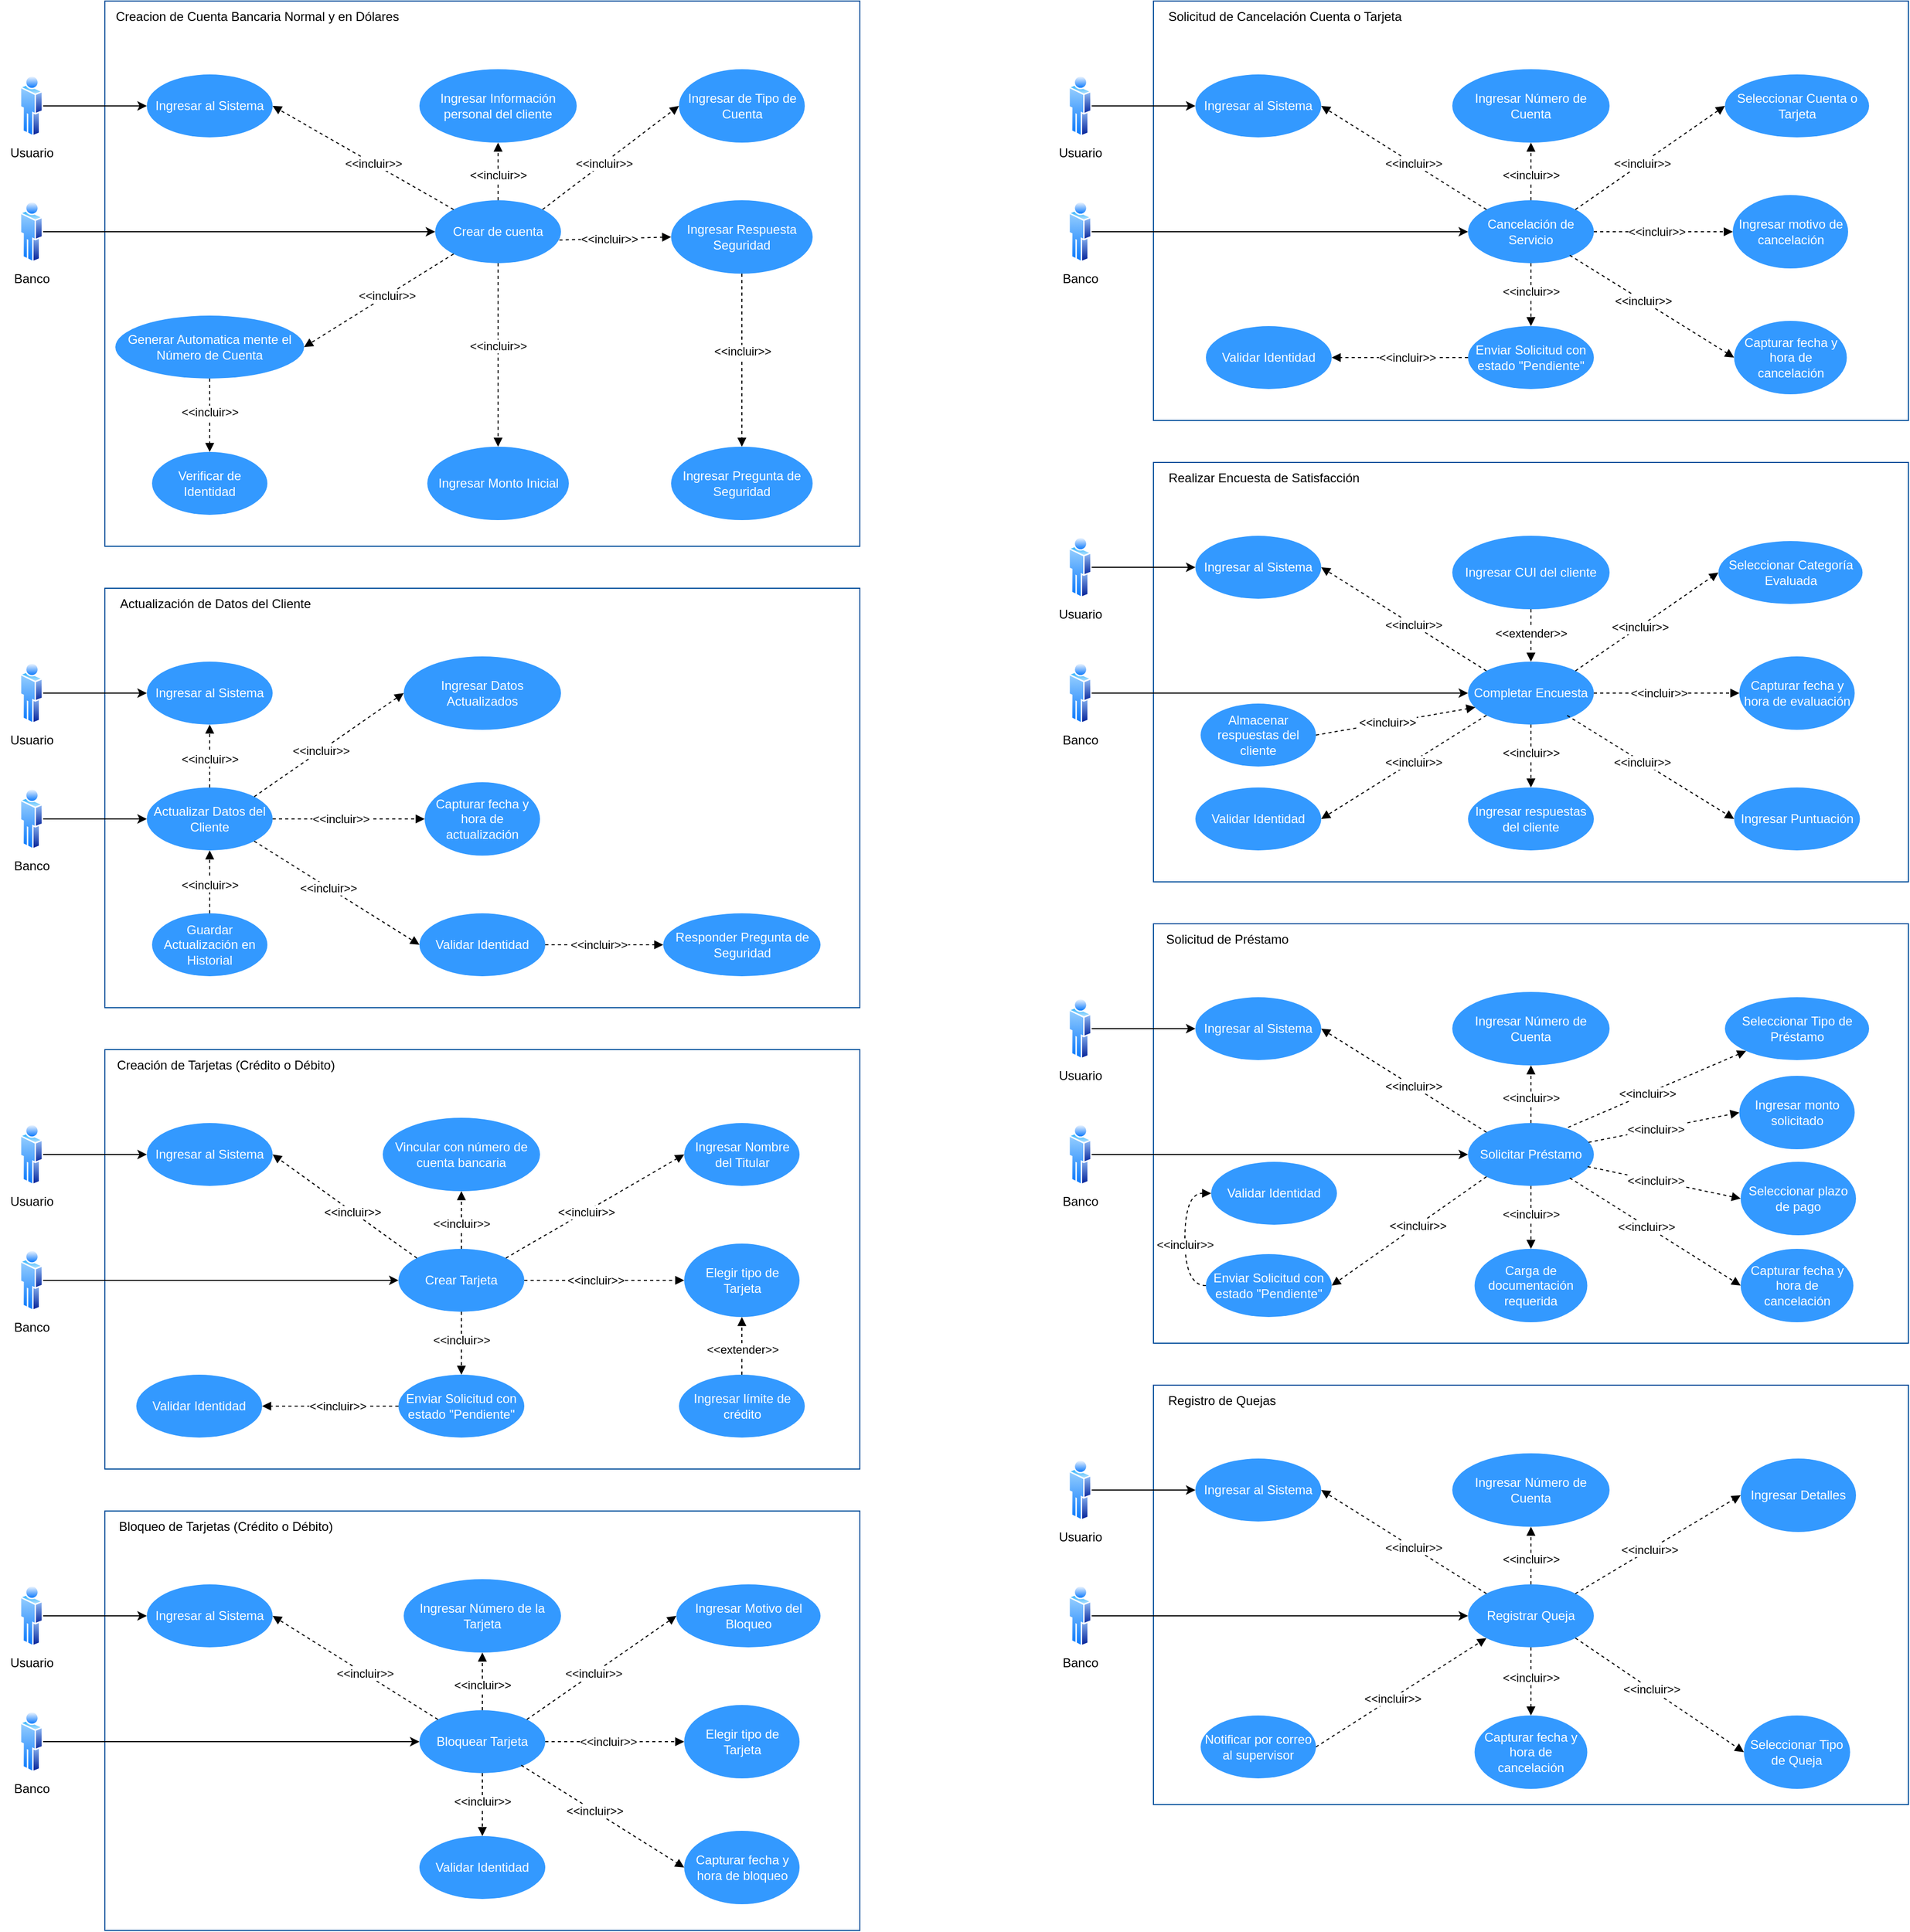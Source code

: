 <mxfile version="25.0.3">
  <diagram name="Página-1" id="7lHeu8c5Pk3ilktKyxcA">
    <mxGraphModel grid="1" page="1" gridSize="10" guides="1" tooltips="1" connect="1" arrows="1" fold="1" pageScale="1" pageWidth="4681" pageHeight="3300" math="0" shadow="0">
      <root>
        <mxCell id="0" />
        <mxCell id="1" parent="0" />
        <mxCell id="2aKKIYfe2P1ObAEWsnmQ-203" value="" style="rounded=0;whiteSpace=wrap;html=1;fillColor=none;strokeColor=#004C99;" vertex="1" parent="1">
          <mxGeometry x="1160" y="40" width="720" height="400" as="geometry" />
        </mxCell>
        <mxCell id="2aKKIYfe2P1ObAEWsnmQ-39" value="" style="rounded=0;whiteSpace=wrap;html=1;fillColor=none;strokeColor=#004C99;" vertex="1" parent="1">
          <mxGeometry x="160" y="40" width="720" height="520" as="geometry" />
        </mxCell>
        <mxCell id="2aKKIYfe2P1ObAEWsnmQ-101" value="" style="rounded=0;whiteSpace=wrap;html=1;fillColor=none;strokeColor=#004C99;" vertex="1" parent="1">
          <mxGeometry x="160" y="600" width="720" height="400" as="geometry" />
        </mxCell>
        <mxCell id="lrI3-evYL8DoL2b4seNy-6" value="&lt;font color=&quot;#ffffff&quot;&gt;Crear de cuenta&lt;/font&gt;" style="ellipse;whiteSpace=wrap;html=1;fillColor=#3399FF;strokeColor=none;" vertex="1" parent="1">
          <mxGeometry x="475" y="230" width="120" height="60" as="geometry" />
        </mxCell>
        <mxCell id="2aKKIYfe2P1ObAEWsnmQ-10" style="rounded=0;orthogonalLoop=1;jettySize=auto;html=1;entryX=0;entryY=0.5;entryDx=0;entryDy=0;" edge="1" parent="1" source="lrI3-evYL8DoL2b4seNy-5" target="2aKKIYfe2P1ObAEWsnmQ-7">
          <mxGeometry relative="1" as="geometry" />
        </mxCell>
        <mxCell id="2aKKIYfe2P1ObAEWsnmQ-7" value="&lt;span style=&quot;color: rgb(255, 255, 255);&quot;&gt;Ingresar al Sistema&lt;/span&gt;" style="ellipse;whiteSpace=wrap;html=1;fillColor=#3399FF;strokeColor=none;" vertex="1" parent="1">
          <mxGeometry x="200" y="110" width="120" height="60" as="geometry" />
        </mxCell>
        <mxCell id="2aKKIYfe2P1ObAEWsnmQ-11" value="" style="html=1;labelBackgroundColor=#ffffff;jettySize=auto;orthogonalLoop=1;fontSize=14;rounded=0;jumpStyle=gap;startArrow=none;endArrow=block;endFill=1;strokeWidth=1;dashed=1;exitX=0;exitY=0;exitDx=0;exitDy=0;entryX=1;entryY=0.5;entryDx=0;entryDy=0;" edge="1" parent="1" source="lrI3-evYL8DoL2b4seNy-6" target="2aKKIYfe2P1ObAEWsnmQ-7">
          <mxGeometry width="48" height="48" relative="1" as="geometry">
            <mxPoint x="190" y="90" as="sourcePoint" />
            <mxPoint x="370" y="91" as="targetPoint" />
          </mxGeometry>
        </mxCell>
        <mxCell id="2aKKIYfe2P1ObAEWsnmQ-12" value="&amp;lt;&amp;lt;incluir&amp;gt;&amp;gt;" style="edgeLabel;html=1;align=center;verticalAlign=middle;resizable=0;points=[];" connectable="0" vertex="1" parent="2aKKIYfe2P1ObAEWsnmQ-11">
          <mxGeometry x="-0.105" relative="1" as="geometry">
            <mxPoint as="offset" />
          </mxGeometry>
        </mxCell>
        <mxCell id="2aKKIYfe2P1ObAEWsnmQ-13" value="&lt;font color=&quot;#ffffff&quot;&gt;Ingresar Información personal del cliente&lt;/font&gt;" style="ellipse;whiteSpace=wrap;html=1;fillColor=#3399FF;strokeColor=none;" vertex="1" parent="1">
          <mxGeometry x="460" y="105" width="150" height="70" as="geometry" />
        </mxCell>
        <mxCell id="2aKKIYfe2P1ObAEWsnmQ-14" value="" style="html=1;labelBackgroundColor=#ffffff;jettySize=auto;orthogonalLoop=1;fontSize=14;rounded=0;jumpStyle=gap;startArrow=none;endArrow=block;endFill=1;strokeWidth=1;dashed=1;exitX=0.5;exitY=0;exitDx=0;exitDy=0;entryX=0.5;entryY=1;entryDx=0;entryDy=0;" edge="1" parent="1" source="lrI3-evYL8DoL2b4seNy-6" target="2aKKIYfe2P1ObAEWsnmQ-13">
          <mxGeometry width="48" height="48" relative="1" as="geometry">
            <mxPoint x="190" y="90" as="sourcePoint" />
            <mxPoint x="370" y="91" as="targetPoint" />
          </mxGeometry>
        </mxCell>
        <mxCell id="2aKKIYfe2P1ObAEWsnmQ-15" value="&amp;lt;&amp;lt;incluir&amp;gt;&amp;gt;" style="edgeLabel;html=1;align=center;verticalAlign=middle;resizable=0;points=[];" connectable="0" vertex="1" parent="2aKKIYfe2P1ObAEWsnmQ-14">
          <mxGeometry x="-0.105" relative="1" as="geometry">
            <mxPoint as="offset" />
          </mxGeometry>
        </mxCell>
        <mxCell id="2aKKIYfe2P1ObAEWsnmQ-16" value="&lt;font color=&quot;#ffffff&quot;&gt;Ingresar de Tipo de Cuenta&lt;/font&gt;" style="ellipse;whiteSpace=wrap;html=1;fillColor=#3399FF;strokeColor=none;" vertex="1" parent="1">
          <mxGeometry x="707.5" y="105" width="120" height="70" as="geometry" />
        </mxCell>
        <mxCell id="2aKKIYfe2P1ObAEWsnmQ-17" value="" style="html=1;labelBackgroundColor=#ffffff;jettySize=auto;orthogonalLoop=1;fontSize=14;rounded=0;jumpStyle=gap;startArrow=none;endArrow=block;endFill=1;strokeWidth=1;dashed=1;exitX=1;exitY=0;exitDx=0;exitDy=0;entryX=0;entryY=0.5;entryDx=0;entryDy=0;" edge="1" parent="1" source="lrI3-evYL8DoL2b4seNy-6" target="2aKKIYfe2P1ObAEWsnmQ-16">
          <mxGeometry width="48" height="48" relative="1" as="geometry">
            <mxPoint x="312" y="249" as="sourcePoint" />
            <mxPoint x="420" y="225" as="targetPoint" />
          </mxGeometry>
        </mxCell>
        <mxCell id="2aKKIYfe2P1ObAEWsnmQ-18" value="&amp;lt;&amp;lt;incluir&amp;gt;&amp;gt;" style="edgeLabel;html=1;align=center;verticalAlign=middle;resizable=0;points=[];" connectable="0" vertex="1" parent="2aKKIYfe2P1ObAEWsnmQ-17">
          <mxGeometry x="-0.105" relative="1" as="geometry">
            <mxPoint as="offset" />
          </mxGeometry>
        </mxCell>
        <mxCell id="2aKKIYfe2P1ObAEWsnmQ-21" value="&lt;font color=&quot;#ffffff&quot;&gt;Ingresar Respuesta Seguridad&lt;/font&gt;" style="ellipse;whiteSpace=wrap;html=1;fillColor=#3399FF;strokeColor=none;" vertex="1" parent="1">
          <mxGeometry x="700" y="230" width="135" height="70" as="geometry" />
        </mxCell>
        <mxCell id="2aKKIYfe2P1ObAEWsnmQ-22" value="" style="html=1;labelBackgroundColor=#ffffff;jettySize=auto;orthogonalLoop=1;fontSize=14;rounded=0;jumpStyle=gap;startArrow=none;endArrow=block;endFill=1;strokeWidth=1;dashed=1;exitX=0.987;exitY=0.632;exitDx=0;exitDy=0;entryX=0;entryY=0.5;entryDx=0;entryDy=0;exitPerimeter=0;" edge="1" parent="1" source="lrI3-evYL8DoL2b4seNy-6" target="2aKKIYfe2P1ObAEWsnmQ-21">
          <mxGeometry width="48" height="48" relative="1" as="geometry">
            <mxPoint x="320" y="345" as="sourcePoint" />
            <mxPoint x="420" y="310" as="targetPoint" />
          </mxGeometry>
        </mxCell>
        <mxCell id="2aKKIYfe2P1ObAEWsnmQ-23" value="&amp;lt;&amp;lt;incluir&amp;gt;&amp;gt;" style="edgeLabel;html=1;align=center;verticalAlign=middle;resizable=0;points=[];" connectable="0" vertex="1" parent="2aKKIYfe2P1ObAEWsnmQ-22">
          <mxGeometry x="-0.105" relative="1" as="geometry">
            <mxPoint as="offset" />
          </mxGeometry>
        </mxCell>
        <mxCell id="2aKKIYfe2P1ObAEWsnmQ-24" value="&lt;font color=&quot;#ffffff&quot;&gt;Ingresar Monto Inicial&lt;/font&gt;" style="ellipse;whiteSpace=wrap;html=1;fillColor=#3399FF;strokeColor=none;" vertex="1" parent="1">
          <mxGeometry x="467.5" y="465" width="135" height="70" as="geometry" />
        </mxCell>
        <mxCell id="2aKKIYfe2P1ObAEWsnmQ-25" value="" style="html=1;labelBackgroundColor=#ffffff;jettySize=auto;orthogonalLoop=1;fontSize=14;rounded=0;jumpStyle=gap;startArrow=none;endArrow=block;endFill=1;strokeWidth=1;dashed=1;exitX=0.5;exitY=1;exitDx=0;exitDy=0;entryX=0.5;entryY=0;entryDx=0;entryDy=0;" edge="1" parent="1" source="lrI3-evYL8DoL2b4seNy-6" target="2aKKIYfe2P1ObAEWsnmQ-24">
          <mxGeometry width="48" height="48" relative="1" as="geometry">
            <mxPoint x="302" y="360" as="sourcePoint" />
            <mxPoint x="420" y="389" as="targetPoint" />
          </mxGeometry>
        </mxCell>
        <mxCell id="2aKKIYfe2P1ObAEWsnmQ-26" value="&amp;lt;&amp;lt;incluir&amp;gt;&amp;gt;" style="edgeLabel;html=1;align=center;verticalAlign=middle;resizable=0;points=[];" connectable="0" vertex="1" parent="2aKKIYfe2P1ObAEWsnmQ-25">
          <mxGeometry x="-0.105" relative="1" as="geometry">
            <mxPoint as="offset" />
          </mxGeometry>
        </mxCell>
        <mxCell id="2aKKIYfe2P1ObAEWsnmQ-27" value="&lt;font color=&quot;#ffffff&quot;&gt;Generar Automatica mente el Número de Cuenta&lt;/font&gt;" style="ellipse;whiteSpace=wrap;html=1;fillColor=#3399FF;strokeColor=none;" vertex="1" parent="1">
          <mxGeometry x="170" y="340" width="180" height="60" as="geometry" />
        </mxCell>
        <mxCell id="2aKKIYfe2P1ObAEWsnmQ-28" value="" style="html=1;labelBackgroundColor=#ffffff;jettySize=auto;orthogonalLoop=1;fontSize=14;rounded=0;jumpStyle=gap;startArrow=none;endArrow=block;endFill=1;strokeWidth=1;dashed=1;exitX=0;exitY=1;exitDx=0;exitDy=0;entryX=1;entryY=0.5;entryDx=0;entryDy=0;" edge="1" parent="1" source="lrI3-evYL8DoL2b4seNy-6" target="2aKKIYfe2P1ObAEWsnmQ-27">
          <mxGeometry width="48" height="48" relative="1" as="geometry">
            <mxPoint x="250" y="350" as="sourcePoint" />
            <mxPoint x="430" y="351" as="targetPoint" />
          </mxGeometry>
        </mxCell>
        <mxCell id="2aKKIYfe2P1ObAEWsnmQ-29" value="&amp;lt;&amp;lt;incluir&amp;gt;&amp;gt;" style="edgeLabel;html=1;align=center;verticalAlign=middle;resizable=0;points=[];" connectable="0" vertex="1" parent="2aKKIYfe2P1ObAEWsnmQ-28">
          <mxGeometry x="-0.105" relative="1" as="geometry">
            <mxPoint as="offset" />
          </mxGeometry>
        </mxCell>
        <mxCell id="2aKKIYfe2P1ObAEWsnmQ-32" value="&lt;font color=&quot;#ffffff&quot;&gt;Ingresar Pregunta de Seguridad&lt;/font&gt;" style="ellipse;whiteSpace=wrap;html=1;fillColor=#3399FF;strokeColor=none;" vertex="1" parent="1">
          <mxGeometry x="700" y="465" width="135" height="70" as="geometry" />
        </mxCell>
        <mxCell id="2aKKIYfe2P1ObAEWsnmQ-33" value="" style="html=1;labelBackgroundColor=#ffffff;jettySize=auto;orthogonalLoop=1;fontSize=14;rounded=0;jumpStyle=gap;startArrow=none;endArrow=block;endFill=1;strokeWidth=1;dashed=1;exitX=0.5;exitY=1;exitDx=0;exitDy=0;entryX=0.5;entryY=0;entryDx=0;entryDy=0;" edge="1" parent="1" source="2aKKIYfe2P1ObAEWsnmQ-21" target="2aKKIYfe2P1ObAEWsnmQ-32">
          <mxGeometry width="48" height="48" relative="1" as="geometry">
            <mxPoint x="600" y="260" as="sourcePoint" />
            <mxPoint x="650" y="240" as="targetPoint" />
          </mxGeometry>
        </mxCell>
        <mxCell id="2aKKIYfe2P1ObAEWsnmQ-34" value="&amp;lt;&amp;lt;incluir&amp;gt;&amp;gt;" style="edgeLabel;html=1;align=center;verticalAlign=middle;resizable=0;points=[];" connectable="0" vertex="1" parent="2aKKIYfe2P1ObAEWsnmQ-33">
          <mxGeometry x="-0.105" relative="1" as="geometry">
            <mxPoint as="offset" />
          </mxGeometry>
        </mxCell>
        <mxCell id="2aKKIYfe2P1ObAEWsnmQ-36" value="" style="html=1;labelBackgroundColor=#ffffff;jettySize=auto;orthogonalLoop=1;fontSize=14;rounded=0;jumpStyle=gap;startArrow=none;endArrow=block;endFill=1;strokeWidth=1;dashed=1;exitX=0.5;exitY=1;exitDx=0;exitDy=0;entryX=0.5;entryY=0;entryDx=0;entryDy=0;" edge="1" parent="1" source="2aKKIYfe2P1ObAEWsnmQ-27" target="2aKKIYfe2P1ObAEWsnmQ-38">
          <mxGeometry width="48" height="48" relative="1" as="geometry">
            <mxPoint x="260" y="420" as="sourcePoint" />
            <mxPoint x="430" y="481" as="targetPoint" />
          </mxGeometry>
        </mxCell>
        <mxCell id="2aKKIYfe2P1ObAEWsnmQ-37" value="&amp;lt;&amp;lt;incluir&amp;gt;&amp;gt;" style="edgeLabel;html=1;align=center;verticalAlign=middle;resizable=0;points=[];" connectable="0" vertex="1" parent="2aKKIYfe2P1ObAEWsnmQ-36">
          <mxGeometry x="-0.105" relative="1" as="geometry">
            <mxPoint as="offset" />
          </mxGeometry>
        </mxCell>
        <mxCell id="2aKKIYfe2P1ObAEWsnmQ-38" value="&lt;font color=&quot;#ffffff&quot;&gt;Verificar de Identidad&lt;/font&gt;" style="ellipse;whiteSpace=wrap;html=1;fillColor=#3399FF;strokeColor=none;" vertex="1" parent="1">
          <mxGeometry x="205" y="470" width="110" height="60" as="geometry" />
        </mxCell>
        <mxCell id="2aKKIYfe2P1ObAEWsnmQ-75" style="rounded=0;orthogonalLoop=1;jettySize=auto;html=1;entryX=0;entryY=0.5;entryDx=0;entryDy=0;" edge="1" parent="1" source="2aKKIYfe2P1ObAEWsnmQ-104" target="2aKKIYfe2P1ObAEWsnmQ-76">
          <mxGeometry relative="1" as="geometry" />
        </mxCell>
        <mxCell id="2aKKIYfe2P1ObAEWsnmQ-103" value="" style="group" connectable="0" vertex="1" parent="1">
          <mxGeometry x="60" y="670" width="60" height="90" as="geometry" />
        </mxCell>
        <mxCell id="2aKKIYfe2P1ObAEWsnmQ-104" value="" style="image;aspect=fixed;perimeter=ellipsePerimeter;html=1;align=center;shadow=0;dashed=0;spacingTop=3;image=img/lib/active_directory/user.svg;" vertex="1" parent="2aKKIYfe2P1ObAEWsnmQ-103">
          <mxGeometry x="18.9" width="22.2" height="60" as="geometry" />
        </mxCell>
        <mxCell id="2aKKIYfe2P1ObAEWsnmQ-105" value="Usuario" style="text;html=1;align=center;verticalAlign=middle;resizable=0;points=[];autosize=1;strokeColor=none;fillColor=none;" vertex="1" parent="2aKKIYfe2P1ObAEWsnmQ-103">
          <mxGeometry y="60" width="60" height="30" as="geometry" />
        </mxCell>
        <mxCell id="2aKKIYfe2P1ObAEWsnmQ-74" value="&lt;font color=&quot;#ffffff&quot;&gt;Actualizar Datos del Cliente&lt;/font&gt;" style="ellipse;whiteSpace=wrap;html=1;fillColor=#3399FF;strokeColor=none;" vertex="1" parent="1">
          <mxGeometry x="200" y="790" width="120" height="60" as="geometry" />
        </mxCell>
        <mxCell id="2aKKIYfe2P1ObAEWsnmQ-76" value="&lt;font color=&quot;#ffffff&quot;&gt;Ingresar al Sistema&lt;/font&gt;" style="ellipse;whiteSpace=wrap;html=1;fillColor=#3399FF;strokeColor=none;" vertex="1" parent="1">
          <mxGeometry x="200" y="670" width="120" height="60" as="geometry" />
        </mxCell>
        <mxCell id="2aKKIYfe2P1ObAEWsnmQ-77" value="" style="html=1;labelBackgroundColor=#ffffff;jettySize=auto;orthogonalLoop=1;fontSize=14;rounded=0;jumpStyle=gap;startArrow=none;endArrow=block;endFill=1;strokeWidth=1;dashed=1;exitX=0.5;exitY=0;exitDx=0;exitDy=0;entryX=0.5;entryY=1;entryDx=0;entryDy=0;" edge="1" parent="1" source="2aKKIYfe2P1ObAEWsnmQ-74" target="2aKKIYfe2P1ObAEWsnmQ-76">
          <mxGeometry width="48" height="48" relative="1" as="geometry">
            <mxPoint x="190" y="650" as="sourcePoint" />
            <mxPoint x="370" y="651" as="targetPoint" />
          </mxGeometry>
        </mxCell>
        <mxCell id="2aKKIYfe2P1ObAEWsnmQ-78" value="&amp;lt;&amp;lt;incluir&amp;gt;&amp;gt;" style="edgeLabel;html=1;align=center;verticalAlign=middle;resizable=0;points=[];" connectable="0" vertex="1" parent="2aKKIYfe2P1ObAEWsnmQ-77">
          <mxGeometry x="-0.105" relative="1" as="geometry">
            <mxPoint as="offset" />
          </mxGeometry>
        </mxCell>
        <mxCell id="2aKKIYfe2P1ObAEWsnmQ-79" value="&lt;font color=&quot;#ffffff&quot;&gt;Ingresar Datos Actualizados&lt;/font&gt;" style="ellipse;whiteSpace=wrap;html=1;fillColor=#3399FF;strokeColor=none;" vertex="1" parent="1">
          <mxGeometry x="445" y="665" width="150" height="70" as="geometry" />
        </mxCell>
        <mxCell id="2aKKIYfe2P1ObAEWsnmQ-80" value="" style="html=1;labelBackgroundColor=#ffffff;jettySize=auto;orthogonalLoop=1;fontSize=14;rounded=0;jumpStyle=gap;startArrow=none;endArrow=block;endFill=1;strokeWidth=1;dashed=1;exitX=1;exitY=0;exitDx=0;exitDy=0;entryX=0;entryY=0.5;entryDx=0;entryDy=0;" edge="1" parent="1" source="2aKKIYfe2P1ObAEWsnmQ-74" target="2aKKIYfe2P1ObAEWsnmQ-79">
          <mxGeometry width="48" height="48" relative="1" as="geometry">
            <mxPoint x="190" y="650" as="sourcePoint" />
            <mxPoint x="370" y="651" as="targetPoint" />
          </mxGeometry>
        </mxCell>
        <mxCell id="2aKKIYfe2P1ObAEWsnmQ-81" value="&amp;lt;&amp;lt;incluir&amp;gt;&amp;gt;" style="edgeLabel;html=1;align=center;verticalAlign=middle;resizable=0;points=[];" connectable="0" vertex="1" parent="2aKKIYfe2P1ObAEWsnmQ-80">
          <mxGeometry x="-0.105" relative="1" as="geometry">
            <mxPoint as="offset" />
          </mxGeometry>
        </mxCell>
        <mxCell id="2aKKIYfe2P1ObAEWsnmQ-82" value="&lt;font color=&quot;#ffffff&quot;&gt;Capturar fecha y hora de actualización&lt;/font&gt;" style="ellipse;whiteSpace=wrap;html=1;fillColor=#3399FF;strokeColor=none;" vertex="1" parent="1">
          <mxGeometry x="465" y="785" width="110" height="70" as="geometry" />
        </mxCell>
        <mxCell id="2aKKIYfe2P1ObAEWsnmQ-83" value="" style="html=1;labelBackgroundColor=#ffffff;jettySize=auto;orthogonalLoop=1;fontSize=14;rounded=0;jumpStyle=gap;startArrow=none;endArrow=block;endFill=1;strokeWidth=1;dashed=1;exitX=1;exitY=0.5;exitDx=0;exitDy=0;entryX=0;entryY=0.5;entryDx=0;entryDy=0;" edge="1" parent="1" source="2aKKIYfe2P1ObAEWsnmQ-74" target="2aKKIYfe2P1ObAEWsnmQ-82">
          <mxGeometry width="48" height="48" relative="1" as="geometry">
            <mxPoint x="312" y="809" as="sourcePoint" />
            <mxPoint x="420" y="785" as="targetPoint" />
          </mxGeometry>
        </mxCell>
        <mxCell id="2aKKIYfe2P1ObAEWsnmQ-84" value="&amp;lt;&amp;lt;incluir&amp;gt;&amp;gt;" style="edgeLabel;html=1;align=center;verticalAlign=middle;resizable=0;points=[];" connectable="0" vertex="1" parent="2aKKIYfe2P1ObAEWsnmQ-83">
          <mxGeometry x="-0.105" relative="1" as="geometry">
            <mxPoint as="offset" />
          </mxGeometry>
        </mxCell>
        <mxCell id="2aKKIYfe2P1ObAEWsnmQ-91" value="&lt;font color=&quot;#ffffff&quot;&gt;Validar Identidad&lt;/font&gt;" style="ellipse;whiteSpace=wrap;html=1;fillColor=#3399FF;strokeColor=none;" vertex="1" parent="1">
          <mxGeometry x="460" y="910" width="120" height="60" as="geometry" />
        </mxCell>
        <mxCell id="2aKKIYfe2P1ObAEWsnmQ-92" value="" style="html=1;labelBackgroundColor=#ffffff;jettySize=auto;orthogonalLoop=1;fontSize=14;rounded=0;jumpStyle=gap;startArrow=none;endArrow=block;endFill=1;strokeWidth=1;dashed=1;exitX=1;exitY=1;exitDx=0;exitDy=0;entryX=0;entryY=0.5;entryDx=0;entryDy=0;" edge="1" parent="1" source="2aKKIYfe2P1ObAEWsnmQ-74" target="2aKKIYfe2P1ObAEWsnmQ-91">
          <mxGeometry width="48" height="48" relative="1" as="geometry">
            <mxPoint x="250" y="910" as="sourcePoint" />
            <mxPoint x="430" y="911" as="targetPoint" />
          </mxGeometry>
        </mxCell>
        <mxCell id="2aKKIYfe2P1ObAEWsnmQ-93" value="&amp;lt;&amp;lt;incluir&amp;gt;&amp;gt;" style="edgeLabel;html=1;align=center;verticalAlign=middle;resizable=0;points=[];" connectable="0" vertex="1" parent="2aKKIYfe2P1ObAEWsnmQ-92">
          <mxGeometry x="-0.105" relative="1" as="geometry">
            <mxPoint as="offset" />
          </mxGeometry>
        </mxCell>
        <mxCell id="2aKKIYfe2P1ObAEWsnmQ-97" value="" style="html=1;labelBackgroundColor=#ffffff;jettySize=auto;orthogonalLoop=1;fontSize=14;rounded=0;jumpStyle=gap;startArrow=none;endArrow=block;endFill=1;strokeWidth=1;dashed=1;exitX=1;exitY=0.5;exitDx=0;exitDy=0;entryX=0;entryY=0.5;entryDx=0;entryDy=0;" edge="1" parent="1" source="2aKKIYfe2P1ObAEWsnmQ-91" target="2aKKIYfe2P1ObAEWsnmQ-99">
          <mxGeometry width="48" height="48" relative="1" as="geometry">
            <mxPoint x="260" y="980" as="sourcePoint" />
            <mxPoint x="430" y="1041" as="targetPoint" />
          </mxGeometry>
        </mxCell>
        <mxCell id="2aKKIYfe2P1ObAEWsnmQ-98" value="&amp;lt;&amp;lt;incluir&amp;gt;&amp;gt;" style="edgeLabel;html=1;align=center;verticalAlign=middle;resizable=0;points=[];" connectable="0" vertex="1" parent="2aKKIYfe2P1ObAEWsnmQ-97">
          <mxGeometry x="-0.105" relative="1" as="geometry">
            <mxPoint as="offset" />
          </mxGeometry>
        </mxCell>
        <mxCell id="2aKKIYfe2P1ObAEWsnmQ-99" value="&lt;font color=&quot;#ffffff&quot;&gt;Responder Pregunta de Seguridad&lt;/font&gt;" style="ellipse;whiteSpace=wrap;html=1;fillColor=#3399FF;strokeColor=none;" vertex="1" parent="1">
          <mxGeometry x="692.5" y="910" width="150" height="60" as="geometry" />
        </mxCell>
        <mxCell id="2aKKIYfe2P1ObAEWsnmQ-102" value="Actualización de Datos del Cliente" style="text;html=1;align=center;verticalAlign=middle;resizable=0;points=[];autosize=1;strokeColor=none;fillColor=none;" vertex="1" parent="1">
          <mxGeometry x="160" y="600" width="210" height="30" as="geometry" />
        </mxCell>
        <mxCell id="2aKKIYfe2P1ObAEWsnmQ-40" value="Creacion de Cuenta Bancaria Normal y en Dólares" style="text;html=1;align=center;verticalAlign=middle;resizable=0;points=[];autosize=1;strokeColor=none;fillColor=none;" vertex="1" parent="1">
          <mxGeometry x="160" y="40" width="290" height="30" as="geometry" />
        </mxCell>
        <mxCell id="2aKKIYfe2P1ObAEWsnmQ-111" value="" style="group" connectable="0" vertex="1" parent="1">
          <mxGeometry x="60" y="110" width="60" height="90" as="geometry" />
        </mxCell>
        <mxCell id="lrI3-evYL8DoL2b4seNy-5" value="" style="image;aspect=fixed;perimeter=ellipsePerimeter;html=1;align=center;shadow=0;dashed=0;spacingTop=3;image=img/lib/active_directory/user.svg;container=0;" vertex="1" parent="2aKKIYfe2P1ObAEWsnmQ-111">
          <mxGeometry x="18.9" width="22.2" height="60" as="geometry" />
        </mxCell>
        <mxCell id="2aKKIYfe2P1ObAEWsnmQ-41" value="Usuario" style="text;html=1;align=center;verticalAlign=middle;resizable=0;points=[];autosize=1;strokeColor=none;fillColor=none;container=0;" vertex="1" parent="2aKKIYfe2P1ObAEWsnmQ-111">
          <mxGeometry y="60" width="60" height="30" as="geometry" />
        </mxCell>
        <mxCell id="2aKKIYfe2P1ObAEWsnmQ-112" value="" style="group" connectable="0" vertex="1" parent="1">
          <mxGeometry x="60" y="230" width="60" height="90" as="geometry" />
        </mxCell>
        <mxCell id="2aKKIYfe2P1ObAEWsnmQ-113" value="" style="image;aspect=fixed;perimeter=ellipsePerimeter;html=1;align=center;shadow=0;dashed=0;spacingTop=3;image=img/lib/active_directory/user.svg;container=0;" vertex="1" parent="2aKKIYfe2P1ObAEWsnmQ-112">
          <mxGeometry x="18.9" width="22.2" height="60" as="geometry" />
        </mxCell>
        <mxCell id="2aKKIYfe2P1ObAEWsnmQ-114" value="Banco" style="text;html=1;align=center;verticalAlign=middle;resizable=0;points=[];autosize=1;strokeColor=none;fillColor=none;container=0;" vertex="1" parent="2aKKIYfe2P1ObAEWsnmQ-112">
          <mxGeometry y="60" width="60" height="30" as="geometry" />
        </mxCell>
        <mxCell id="2aKKIYfe2P1ObAEWsnmQ-116" style="edgeStyle=orthogonalEdgeStyle;curved=1;rounded=0;orthogonalLoop=1;jettySize=auto;html=1;entryX=0;entryY=0.5;entryDx=0;entryDy=0;" edge="1" parent="1" source="2aKKIYfe2P1ObAEWsnmQ-113" target="lrI3-evYL8DoL2b4seNy-6">
          <mxGeometry relative="1" as="geometry" />
        </mxCell>
        <mxCell id="2aKKIYfe2P1ObAEWsnmQ-117" value="" style="group" connectable="0" vertex="1" parent="1">
          <mxGeometry x="60" y="790" width="60" height="90" as="geometry" />
        </mxCell>
        <mxCell id="2aKKIYfe2P1ObAEWsnmQ-118" value="" style="image;aspect=fixed;perimeter=ellipsePerimeter;html=1;align=center;shadow=0;dashed=0;spacingTop=3;image=img/lib/active_directory/user.svg;" vertex="1" parent="2aKKIYfe2P1ObAEWsnmQ-117">
          <mxGeometry x="18.9" width="22.2" height="60" as="geometry" />
        </mxCell>
        <mxCell id="2aKKIYfe2P1ObAEWsnmQ-119" value="Banco" style="text;html=1;align=center;verticalAlign=middle;resizable=0;points=[];autosize=1;strokeColor=none;fillColor=none;" vertex="1" parent="2aKKIYfe2P1ObAEWsnmQ-117">
          <mxGeometry y="60" width="60" height="30" as="geometry" />
        </mxCell>
        <mxCell id="2aKKIYfe2P1ObAEWsnmQ-120" style="edgeStyle=orthogonalEdgeStyle;curved=1;rounded=0;orthogonalLoop=1;jettySize=auto;html=1;entryX=0;entryY=0.5;entryDx=0;entryDy=0;" edge="1" parent="1" source="2aKKIYfe2P1ObAEWsnmQ-118" target="2aKKIYfe2P1ObAEWsnmQ-74">
          <mxGeometry relative="1" as="geometry" />
        </mxCell>
        <mxCell id="2aKKIYfe2P1ObAEWsnmQ-121" value="&lt;font color=&quot;#ffffff&quot;&gt;Guardar Actualización en Historial&lt;/font&gt;" style="ellipse;whiteSpace=wrap;html=1;fillColor=#3399FF;strokeColor=none;" vertex="1" parent="1">
          <mxGeometry x="205" y="910" width="110" height="60" as="geometry" />
        </mxCell>
        <mxCell id="2aKKIYfe2P1ObAEWsnmQ-122" value="" style="html=1;labelBackgroundColor=#ffffff;jettySize=auto;orthogonalLoop=1;fontSize=14;rounded=0;jumpStyle=gap;startArrow=none;endArrow=block;endFill=1;strokeWidth=1;dashed=1;exitX=0.5;exitY=0;exitDx=0;exitDy=0;entryX=0.5;entryY=1;entryDx=0;entryDy=0;" edge="1" parent="1" source="2aKKIYfe2P1ObAEWsnmQ-121" target="2aKKIYfe2P1ObAEWsnmQ-74">
          <mxGeometry width="48" height="48" relative="1" as="geometry">
            <mxPoint x="270" y="800" as="sourcePoint" />
            <mxPoint x="270" y="740" as="targetPoint" />
          </mxGeometry>
        </mxCell>
        <mxCell id="2aKKIYfe2P1ObAEWsnmQ-123" value="&amp;lt;&amp;lt;incluir&amp;gt;&amp;gt;" style="edgeLabel;html=1;align=center;verticalAlign=middle;resizable=0;points=[];" connectable="0" vertex="1" parent="2aKKIYfe2P1ObAEWsnmQ-122">
          <mxGeometry x="-0.105" relative="1" as="geometry">
            <mxPoint as="offset" />
          </mxGeometry>
        </mxCell>
        <mxCell id="2aKKIYfe2P1ObAEWsnmQ-124" value="" style="rounded=0;whiteSpace=wrap;html=1;fillColor=none;strokeColor=#004C99;" vertex="1" parent="1">
          <mxGeometry x="160" y="1040" width="720" height="400" as="geometry" />
        </mxCell>
        <mxCell id="2aKKIYfe2P1ObAEWsnmQ-125" style="rounded=0;orthogonalLoop=1;jettySize=auto;html=1;entryX=0;entryY=0.5;entryDx=0;entryDy=0;" edge="1" parent="1" source="2aKKIYfe2P1ObAEWsnmQ-127" target="2aKKIYfe2P1ObAEWsnmQ-130">
          <mxGeometry relative="1" as="geometry" />
        </mxCell>
        <mxCell id="2aKKIYfe2P1ObAEWsnmQ-126" value="" style="group" connectable="0" vertex="1" parent="1">
          <mxGeometry x="60" y="1110" width="60" height="90" as="geometry" />
        </mxCell>
        <mxCell id="2aKKIYfe2P1ObAEWsnmQ-127" value="" style="image;aspect=fixed;perimeter=ellipsePerimeter;html=1;align=center;shadow=0;dashed=0;spacingTop=3;image=img/lib/active_directory/user.svg;" vertex="1" parent="2aKKIYfe2P1ObAEWsnmQ-126">
          <mxGeometry x="18.9" width="22.2" height="60" as="geometry" />
        </mxCell>
        <mxCell id="2aKKIYfe2P1ObAEWsnmQ-128" value="Usuario" style="text;html=1;align=center;verticalAlign=middle;resizable=0;points=[];autosize=1;strokeColor=none;fillColor=none;" vertex="1" parent="2aKKIYfe2P1ObAEWsnmQ-126">
          <mxGeometry y="60" width="60" height="30" as="geometry" />
        </mxCell>
        <mxCell id="2aKKIYfe2P1ObAEWsnmQ-129" value="&lt;font color=&quot;#ffffff&quot;&gt;Crear Tarjeta&lt;/font&gt;" style="ellipse;whiteSpace=wrap;html=1;fillColor=#3399FF;strokeColor=none;" vertex="1" parent="1">
          <mxGeometry x="440" y="1230" width="120" height="60" as="geometry" />
        </mxCell>
        <mxCell id="2aKKIYfe2P1ObAEWsnmQ-130" value="&lt;font color=&quot;#ffffff&quot;&gt;Ingresar al Sistema&lt;/font&gt;" style="ellipse;whiteSpace=wrap;html=1;fillColor=#3399FF;strokeColor=none;" vertex="1" parent="1">
          <mxGeometry x="200" y="1110" width="120" height="60" as="geometry" />
        </mxCell>
        <mxCell id="2aKKIYfe2P1ObAEWsnmQ-131" value="" style="html=1;labelBackgroundColor=#ffffff;jettySize=auto;orthogonalLoop=1;fontSize=14;rounded=0;jumpStyle=gap;startArrow=none;endArrow=block;endFill=1;strokeWidth=1;dashed=1;exitX=0;exitY=0;exitDx=0;exitDy=0;entryX=1;entryY=0.5;entryDx=0;entryDy=0;" edge="1" parent="1" source="2aKKIYfe2P1ObAEWsnmQ-129" target="2aKKIYfe2P1ObAEWsnmQ-130">
          <mxGeometry width="48" height="48" relative="1" as="geometry">
            <mxPoint x="190" y="1090" as="sourcePoint" />
            <mxPoint x="370" y="1091" as="targetPoint" />
          </mxGeometry>
        </mxCell>
        <mxCell id="2aKKIYfe2P1ObAEWsnmQ-132" value="&amp;lt;&amp;lt;incluir&amp;gt;&amp;gt;" style="edgeLabel;html=1;align=center;verticalAlign=middle;resizable=0;points=[];" connectable="0" vertex="1" parent="2aKKIYfe2P1ObAEWsnmQ-131">
          <mxGeometry x="-0.105" relative="1" as="geometry">
            <mxPoint as="offset" />
          </mxGeometry>
        </mxCell>
        <mxCell id="2aKKIYfe2P1ObAEWsnmQ-133" value="&lt;font color=&quot;#ffffff&quot;&gt;Vincular con número de cuenta bancaria&lt;/font&gt;" style="ellipse;whiteSpace=wrap;html=1;fillColor=#3399FF;strokeColor=none;" vertex="1" parent="1">
          <mxGeometry x="425" y="1105" width="150" height="70" as="geometry" />
        </mxCell>
        <mxCell id="2aKKIYfe2P1ObAEWsnmQ-134" value="" style="html=1;labelBackgroundColor=#ffffff;jettySize=auto;orthogonalLoop=1;fontSize=14;rounded=0;jumpStyle=gap;startArrow=none;endArrow=block;endFill=1;strokeWidth=1;dashed=1;exitX=0.5;exitY=0;exitDx=0;exitDy=0;entryX=0.5;entryY=1;entryDx=0;entryDy=0;" edge="1" parent="1" source="2aKKIYfe2P1ObAEWsnmQ-129" target="2aKKIYfe2P1ObAEWsnmQ-133">
          <mxGeometry width="48" height="48" relative="1" as="geometry">
            <mxPoint x="190" y="1090" as="sourcePoint" />
            <mxPoint x="370" y="1091" as="targetPoint" />
          </mxGeometry>
        </mxCell>
        <mxCell id="2aKKIYfe2P1ObAEWsnmQ-135" value="&amp;lt;&amp;lt;incluir&amp;gt;&amp;gt;" style="edgeLabel;html=1;align=center;verticalAlign=middle;resizable=0;points=[];" connectable="0" vertex="1" parent="2aKKIYfe2P1ObAEWsnmQ-134">
          <mxGeometry x="-0.105" relative="1" as="geometry">
            <mxPoint as="offset" />
          </mxGeometry>
        </mxCell>
        <mxCell id="2aKKIYfe2P1ObAEWsnmQ-136" value="&lt;font color=&quot;#ffffff&quot;&gt;Elegir tipo de Tarjeta&lt;/font&gt;" style="ellipse;whiteSpace=wrap;html=1;fillColor=#3399FF;strokeColor=none;" vertex="1" parent="1">
          <mxGeometry x="712.5" y="1225" width="110" height="70" as="geometry" />
        </mxCell>
        <mxCell id="2aKKIYfe2P1ObAEWsnmQ-137" value="" style="html=1;labelBackgroundColor=#ffffff;jettySize=auto;orthogonalLoop=1;fontSize=14;rounded=0;jumpStyle=gap;startArrow=none;endArrow=block;endFill=1;strokeWidth=1;dashed=1;exitX=1;exitY=0.5;exitDx=0;exitDy=0;entryX=0;entryY=0.5;entryDx=0;entryDy=0;" edge="1" parent="1" source="2aKKIYfe2P1ObAEWsnmQ-129" target="2aKKIYfe2P1ObAEWsnmQ-136">
          <mxGeometry width="48" height="48" relative="1" as="geometry">
            <mxPoint x="312" y="1249" as="sourcePoint" />
            <mxPoint x="420" y="1225" as="targetPoint" />
          </mxGeometry>
        </mxCell>
        <mxCell id="2aKKIYfe2P1ObAEWsnmQ-138" value="&amp;lt;&amp;lt;incluir&amp;gt;&amp;gt;" style="edgeLabel;html=1;align=center;verticalAlign=middle;resizable=0;points=[];" connectable="0" vertex="1" parent="2aKKIYfe2P1ObAEWsnmQ-137">
          <mxGeometry x="-0.105" relative="1" as="geometry">
            <mxPoint as="offset" />
          </mxGeometry>
        </mxCell>
        <mxCell id="2aKKIYfe2P1ObAEWsnmQ-139" value="&lt;font color=&quot;#ffffff&quot;&gt;Ingresar Nombre del Titular&lt;/font&gt;" style="ellipse;whiteSpace=wrap;html=1;fillColor=#3399FF;strokeColor=none;" vertex="1" parent="1">
          <mxGeometry x="712.5" y="1110" width="110" height="60" as="geometry" />
        </mxCell>
        <mxCell id="2aKKIYfe2P1ObAEWsnmQ-140" value="" style="html=1;labelBackgroundColor=#ffffff;jettySize=auto;orthogonalLoop=1;fontSize=14;rounded=0;jumpStyle=gap;startArrow=none;endArrow=block;endFill=1;strokeWidth=1;dashed=1;exitX=1;exitY=0;exitDx=0;exitDy=0;entryX=0;entryY=0.5;entryDx=0;entryDy=0;" edge="1" parent="1" source="2aKKIYfe2P1ObAEWsnmQ-129" target="2aKKIYfe2P1ObAEWsnmQ-139">
          <mxGeometry width="48" height="48" relative="1" as="geometry">
            <mxPoint x="250" y="1350" as="sourcePoint" />
            <mxPoint x="430" y="1351" as="targetPoint" />
          </mxGeometry>
        </mxCell>
        <mxCell id="2aKKIYfe2P1ObAEWsnmQ-141" value="&amp;lt;&amp;lt;incluir&amp;gt;&amp;gt;" style="edgeLabel;html=1;align=center;verticalAlign=middle;resizable=0;points=[];" connectable="0" vertex="1" parent="2aKKIYfe2P1ObAEWsnmQ-140">
          <mxGeometry x="-0.105" relative="1" as="geometry">
            <mxPoint as="offset" />
          </mxGeometry>
        </mxCell>
        <mxCell id="2aKKIYfe2P1ObAEWsnmQ-145" value="Creación de Tarjetas (Crédito o Débito)" style="text;html=1;align=center;verticalAlign=middle;resizable=0;points=[];autosize=1;strokeColor=none;fillColor=none;" vertex="1" parent="1">
          <mxGeometry x="160" y="1040" width="230" height="30" as="geometry" />
        </mxCell>
        <mxCell id="2aKKIYfe2P1ObAEWsnmQ-146" value="" style="group" connectable="0" vertex="1" parent="1">
          <mxGeometry x="60" y="1230" width="60" height="90" as="geometry" />
        </mxCell>
        <mxCell id="2aKKIYfe2P1ObAEWsnmQ-147" value="" style="image;aspect=fixed;perimeter=ellipsePerimeter;html=1;align=center;shadow=0;dashed=0;spacingTop=3;image=img/lib/active_directory/user.svg;" vertex="1" parent="2aKKIYfe2P1ObAEWsnmQ-146">
          <mxGeometry x="18.9" width="22.2" height="60" as="geometry" />
        </mxCell>
        <mxCell id="2aKKIYfe2P1ObAEWsnmQ-148" value="Banco" style="text;html=1;align=center;verticalAlign=middle;resizable=0;points=[];autosize=1;strokeColor=none;fillColor=none;" vertex="1" parent="2aKKIYfe2P1ObAEWsnmQ-146">
          <mxGeometry y="60" width="60" height="30" as="geometry" />
        </mxCell>
        <mxCell id="2aKKIYfe2P1ObAEWsnmQ-149" style="edgeStyle=orthogonalEdgeStyle;curved=1;rounded=0;orthogonalLoop=1;jettySize=auto;html=1;entryX=0;entryY=0.5;entryDx=0;entryDy=0;" edge="1" parent="1" source="2aKKIYfe2P1ObAEWsnmQ-147" target="2aKKIYfe2P1ObAEWsnmQ-129">
          <mxGeometry relative="1" as="geometry" />
        </mxCell>
        <mxCell id="2aKKIYfe2P1ObAEWsnmQ-153" value="&lt;font color=&quot;#ffffff&quot;&gt;Ingresar límite de crédito&lt;/font&gt;" style="ellipse;whiteSpace=wrap;html=1;fillColor=#3399FF;strokeColor=none;" vertex="1" parent="1">
          <mxGeometry x="707.5" y="1350" width="120" height="60" as="geometry" />
        </mxCell>
        <mxCell id="2aKKIYfe2P1ObAEWsnmQ-154" value="" style="html=1;labelBackgroundColor=#ffffff;jettySize=auto;orthogonalLoop=1;fontSize=14;rounded=0;jumpStyle=gap;startArrow=none;endArrow=block;endFill=1;strokeWidth=1;dashed=1;exitX=0.5;exitY=0;exitDx=0;exitDy=0;entryX=0.5;entryY=1;entryDx=0;entryDy=0;" edge="1" parent="1" source="2aKKIYfe2P1ObAEWsnmQ-153" target="2aKKIYfe2P1ObAEWsnmQ-136">
          <mxGeometry width="48" height="48" relative="1" as="geometry">
            <mxPoint x="610" y="1295" as="sourcePoint" />
            <mxPoint x="760" y="1260" as="targetPoint" />
          </mxGeometry>
        </mxCell>
        <mxCell id="2aKKIYfe2P1ObAEWsnmQ-155" value="&amp;lt;&amp;lt;extender&amp;gt;&amp;gt;" style="edgeLabel;html=1;align=center;verticalAlign=middle;resizable=0;points=[];" connectable="0" vertex="1" parent="2aKKIYfe2P1ObAEWsnmQ-154">
          <mxGeometry x="-0.105" relative="1" as="geometry">
            <mxPoint as="offset" />
          </mxGeometry>
        </mxCell>
        <mxCell id="2aKKIYfe2P1ObAEWsnmQ-161" value="&lt;font color=&quot;#ffffff&quot;&gt;Enviar Solicitud con estado &quot;Pendiente&quot;&lt;/font&gt;" style="ellipse;whiteSpace=wrap;html=1;fillColor=#3399FF;strokeColor=none;" vertex="1" parent="1">
          <mxGeometry x="440" y="1350" width="120" height="60" as="geometry" />
        </mxCell>
        <mxCell id="2aKKIYfe2P1ObAEWsnmQ-162" value="" style="html=1;labelBackgroundColor=#ffffff;jettySize=auto;orthogonalLoop=1;fontSize=14;rounded=0;jumpStyle=gap;startArrow=none;endArrow=block;endFill=1;strokeWidth=1;dashed=1;exitX=0.5;exitY=1;exitDx=0;exitDy=0;entryX=0.5;entryY=0;entryDx=0;entryDy=0;" edge="1" parent="1" source="2aKKIYfe2P1ObAEWsnmQ-129" target="2aKKIYfe2P1ObAEWsnmQ-161">
          <mxGeometry width="48" height="48" relative="1" as="geometry">
            <mxPoint x="100" y="1490" as="sourcePoint" />
            <mxPoint x="532.5" y="1450" as="targetPoint" />
          </mxGeometry>
        </mxCell>
        <mxCell id="2aKKIYfe2P1ObAEWsnmQ-163" value="&amp;lt;&amp;lt;incluir&amp;gt;&amp;gt;" style="edgeLabel;html=1;align=center;verticalAlign=middle;resizable=0;points=[];" connectable="0" vertex="1" parent="2aKKIYfe2P1ObAEWsnmQ-162">
          <mxGeometry x="-0.105" relative="1" as="geometry">
            <mxPoint as="offset" />
          </mxGeometry>
        </mxCell>
        <mxCell id="2aKKIYfe2P1ObAEWsnmQ-168" value="" style="rounded=0;whiteSpace=wrap;html=1;fillColor=none;strokeColor=#004C99;" vertex="1" parent="1">
          <mxGeometry x="160" y="1480" width="720" height="400" as="geometry" />
        </mxCell>
        <mxCell id="2aKKIYfe2P1ObAEWsnmQ-169" style="rounded=0;orthogonalLoop=1;jettySize=auto;html=1;entryX=0;entryY=0.5;entryDx=0;entryDy=0;" edge="1" parent="1" source="2aKKIYfe2P1ObAEWsnmQ-171" target="2aKKIYfe2P1ObAEWsnmQ-174">
          <mxGeometry relative="1" as="geometry" />
        </mxCell>
        <mxCell id="2aKKIYfe2P1ObAEWsnmQ-170" value="" style="group" connectable="0" vertex="1" parent="1">
          <mxGeometry x="60" y="1550" width="60" height="90" as="geometry" />
        </mxCell>
        <mxCell id="2aKKIYfe2P1ObAEWsnmQ-171" value="" style="image;aspect=fixed;perimeter=ellipsePerimeter;html=1;align=center;shadow=0;dashed=0;spacingTop=3;image=img/lib/active_directory/user.svg;" vertex="1" parent="2aKKIYfe2P1ObAEWsnmQ-170">
          <mxGeometry x="18.9" width="22.2" height="60" as="geometry" />
        </mxCell>
        <mxCell id="2aKKIYfe2P1ObAEWsnmQ-172" value="Usuario" style="text;html=1;align=center;verticalAlign=middle;resizable=0;points=[];autosize=1;strokeColor=none;fillColor=none;" vertex="1" parent="2aKKIYfe2P1ObAEWsnmQ-170">
          <mxGeometry y="60" width="60" height="30" as="geometry" />
        </mxCell>
        <mxCell id="2aKKIYfe2P1ObAEWsnmQ-173" value="&lt;font color=&quot;#ffffff&quot;&gt;Bloquear Tarjeta&lt;/font&gt;" style="ellipse;whiteSpace=wrap;html=1;fillColor=#3399FF;strokeColor=none;" vertex="1" parent="1">
          <mxGeometry x="460" y="1670" width="120" height="60" as="geometry" />
        </mxCell>
        <mxCell id="2aKKIYfe2P1ObAEWsnmQ-174" value="&lt;font color=&quot;#ffffff&quot;&gt;Ingresar al Sistema&lt;/font&gt;" style="ellipse;whiteSpace=wrap;html=1;fillColor=#3399FF;strokeColor=none;" vertex="1" parent="1">
          <mxGeometry x="200" y="1550" width="120" height="60" as="geometry" />
        </mxCell>
        <mxCell id="2aKKIYfe2P1ObAEWsnmQ-175" value="" style="html=1;labelBackgroundColor=#ffffff;jettySize=auto;orthogonalLoop=1;fontSize=14;rounded=0;jumpStyle=gap;startArrow=none;endArrow=block;endFill=1;strokeWidth=1;dashed=1;exitX=0;exitY=0;exitDx=0;exitDy=0;entryX=1;entryY=0.5;entryDx=0;entryDy=0;" edge="1" parent="1" source="2aKKIYfe2P1ObAEWsnmQ-173" target="2aKKIYfe2P1ObAEWsnmQ-174">
          <mxGeometry width="48" height="48" relative="1" as="geometry">
            <mxPoint x="190" y="1530" as="sourcePoint" />
            <mxPoint x="370" y="1531" as="targetPoint" />
          </mxGeometry>
        </mxCell>
        <mxCell id="2aKKIYfe2P1ObAEWsnmQ-176" value="&amp;lt;&amp;lt;incluir&amp;gt;&amp;gt;" style="edgeLabel;html=1;align=center;verticalAlign=middle;resizable=0;points=[];" connectable="0" vertex="1" parent="2aKKIYfe2P1ObAEWsnmQ-175">
          <mxGeometry x="-0.105" relative="1" as="geometry">
            <mxPoint as="offset" />
          </mxGeometry>
        </mxCell>
        <mxCell id="2aKKIYfe2P1ObAEWsnmQ-177" value="&lt;font color=&quot;#ffffff&quot;&gt;Ingresar Número de la Tarjeta&lt;/font&gt;" style="ellipse;whiteSpace=wrap;html=1;fillColor=#3399FF;strokeColor=none;" vertex="1" parent="1">
          <mxGeometry x="445" y="1545" width="150" height="70" as="geometry" />
        </mxCell>
        <mxCell id="2aKKIYfe2P1ObAEWsnmQ-178" value="" style="html=1;labelBackgroundColor=#ffffff;jettySize=auto;orthogonalLoop=1;fontSize=14;rounded=0;jumpStyle=gap;startArrow=none;endArrow=block;endFill=1;strokeWidth=1;dashed=1;exitX=0.5;exitY=0;exitDx=0;exitDy=0;entryX=0.5;entryY=1;entryDx=0;entryDy=0;" edge="1" parent="1" source="2aKKIYfe2P1ObAEWsnmQ-173" target="2aKKIYfe2P1ObAEWsnmQ-177">
          <mxGeometry width="48" height="48" relative="1" as="geometry">
            <mxPoint x="190" y="1530" as="sourcePoint" />
            <mxPoint x="370" y="1531" as="targetPoint" />
          </mxGeometry>
        </mxCell>
        <mxCell id="2aKKIYfe2P1ObAEWsnmQ-179" value="&amp;lt;&amp;lt;incluir&amp;gt;&amp;gt;" style="edgeLabel;html=1;align=center;verticalAlign=middle;resizable=0;points=[];" connectable="0" vertex="1" parent="2aKKIYfe2P1ObAEWsnmQ-178">
          <mxGeometry x="-0.105" relative="1" as="geometry">
            <mxPoint as="offset" />
          </mxGeometry>
        </mxCell>
        <mxCell id="2aKKIYfe2P1ObAEWsnmQ-180" value="&lt;font color=&quot;#ffffff&quot;&gt;Elegir tipo de Tarjeta&lt;/font&gt;" style="ellipse;whiteSpace=wrap;html=1;fillColor=#3399FF;strokeColor=none;" vertex="1" parent="1">
          <mxGeometry x="712.5" y="1665" width="110" height="70" as="geometry" />
        </mxCell>
        <mxCell id="2aKKIYfe2P1ObAEWsnmQ-181" value="" style="html=1;labelBackgroundColor=#ffffff;jettySize=auto;orthogonalLoop=1;fontSize=14;rounded=0;jumpStyle=gap;startArrow=none;endArrow=block;endFill=1;strokeWidth=1;dashed=1;exitX=1;exitY=0.5;exitDx=0;exitDy=0;entryX=0;entryY=0.5;entryDx=0;entryDy=0;" edge="1" parent="1" source="2aKKIYfe2P1ObAEWsnmQ-173" target="2aKKIYfe2P1ObAEWsnmQ-180">
          <mxGeometry width="48" height="48" relative="1" as="geometry">
            <mxPoint x="312" y="1689" as="sourcePoint" />
            <mxPoint x="420" y="1665" as="targetPoint" />
          </mxGeometry>
        </mxCell>
        <mxCell id="2aKKIYfe2P1ObAEWsnmQ-182" value="&amp;lt;&amp;lt;incluir&amp;gt;&amp;gt;" style="edgeLabel;html=1;align=center;verticalAlign=middle;resizable=0;points=[];" connectable="0" vertex="1" parent="2aKKIYfe2P1ObAEWsnmQ-181">
          <mxGeometry x="-0.105" relative="1" as="geometry">
            <mxPoint as="offset" />
          </mxGeometry>
        </mxCell>
        <mxCell id="2aKKIYfe2P1ObAEWsnmQ-183" value="&lt;font color=&quot;#ffffff&quot;&gt;Ingresar Motivo del Bloqueo&lt;/font&gt;" style="ellipse;whiteSpace=wrap;html=1;fillColor=#3399FF;strokeColor=none;" vertex="1" parent="1">
          <mxGeometry x="705" y="1550" width="137.5" height="60" as="geometry" />
        </mxCell>
        <mxCell id="2aKKIYfe2P1ObAEWsnmQ-184" value="" style="html=1;labelBackgroundColor=#ffffff;jettySize=auto;orthogonalLoop=1;fontSize=14;rounded=0;jumpStyle=gap;startArrow=none;endArrow=block;endFill=1;strokeWidth=1;dashed=1;exitX=1;exitY=0;exitDx=0;exitDy=0;entryX=0;entryY=0.5;entryDx=0;entryDy=0;" edge="1" parent="1" source="2aKKIYfe2P1ObAEWsnmQ-173" target="2aKKIYfe2P1ObAEWsnmQ-183">
          <mxGeometry width="48" height="48" relative="1" as="geometry">
            <mxPoint x="250" y="1790" as="sourcePoint" />
            <mxPoint x="430" y="1791" as="targetPoint" />
          </mxGeometry>
        </mxCell>
        <mxCell id="2aKKIYfe2P1ObAEWsnmQ-185" value="&amp;lt;&amp;lt;incluir&amp;gt;&amp;gt;" style="edgeLabel;html=1;align=center;verticalAlign=middle;resizable=0;points=[];" connectable="0" vertex="1" parent="2aKKIYfe2P1ObAEWsnmQ-184">
          <mxGeometry x="-0.105" relative="1" as="geometry">
            <mxPoint as="offset" />
          </mxGeometry>
        </mxCell>
        <mxCell id="2aKKIYfe2P1ObAEWsnmQ-186" value="Bloqueo de Tarjetas (Crédito o Débito)" style="text;html=1;align=center;verticalAlign=middle;resizable=0;points=[];autosize=1;strokeColor=none;fillColor=none;" vertex="1" parent="1">
          <mxGeometry x="160" y="1480" width="230" height="30" as="geometry" />
        </mxCell>
        <mxCell id="2aKKIYfe2P1ObAEWsnmQ-187" value="" style="group" connectable="0" vertex="1" parent="1">
          <mxGeometry x="60" y="1670" width="60" height="90" as="geometry" />
        </mxCell>
        <mxCell id="2aKKIYfe2P1ObAEWsnmQ-188" value="" style="image;aspect=fixed;perimeter=ellipsePerimeter;html=1;align=center;shadow=0;dashed=0;spacingTop=3;image=img/lib/active_directory/user.svg;" vertex="1" parent="2aKKIYfe2P1ObAEWsnmQ-187">
          <mxGeometry x="18.9" width="22.2" height="60" as="geometry" />
        </mxCell>
        <mxCell id="2aKKIYfe2P1ObAEWsnmQ-189" value="Banco" style="text;html=1;align=center;verticalAlign=middle;resizable=0;points=[];autosize=1;strokeColor=none;fillColor=none;" vertex="1" parent="2aKKIYfe2P1ObAEWsnmQ-187">
          <mxGeometry y="60" width="60" height="30" as="geometry" />
        </mxCell>
        <mxCell id="2aKKIYfe2P1ObAEWsnmQ-190" style="edgeStyle=orthogonalEdgeStyle;curved=1;rounded=0;orthogonalLoop=1;jettySize=auto;html=1;entryX=0;entryY=0.5;entryDx=0;entryDy=0;" edge="1" parent="1" source="2aKKIYfe2P1ObAEWsnmQ-188" target="2aKKIYfe2P1ObAEWsnmQ-173">
          <mxGeometry relative="1" as="geometry" />
        </mxCell>
        <mxCell id="2aKKIYfe2P1ObAEWsnmQ-192" value="" style="html=1;labelBackgroundColor=#ffffff;jettySize=auto;orthogonalLoop=1;fontSize=14;rounded=0;jumpStyle=gap;startArrow=none;endArrow=block;endFill=1;strokeWidth=1;dashed=1;exitX=0.809;exitY=0.874;exitDx=0;exitDy=0;entryX=0;entryY=0.5;entryDx=0;entryDy=0;exitPerimeter=0;" edge="1" parent="1" source="2aKKIYfe2P1ObAEWsnmQ-173" target="2aKKIYfe2P1ObAEWsnmQ-200">
          <mxGeometry width="48" height="48" relative="1" as="geometry">
            <mxPoint x="270" y="1680" as="sourcePoint" />
            <mxPoint x="720" y="1820" as="targetPoint" />
          </mxGeometry>
        </mxCell>
        <mxCell id="2aKKIYfe2P1ObAEWsnmQ-193" value="&amp;lt;&amp;lt;incluir&amp;gt;&amp;gt;" style="edgeLabel;html=1;align=center;verticalAlign=middle;resizable=0;points=[];" connectable="0" vertex="1" parent="2aKKIYfe2P1ObAEWsnmQ-192">
          <mxGeometry x="-0.105" relative="1" as="geometry">
            <mxPoint as="offset" />
          </mxGeometry>
        </mxCell>
        <mxCell id="2aKKIYfe2P1ObAEWsnmQ-197" value="&lt;font color=&quot;#ffffff&quot;&gt;Validar Identidad&lt;/font&gt;" style="ellipse;whiteSpace=wrap;html=1;fillColor=#3399FF;strokeColor=none;" vertex="1" parent="1">
          <mxGeometry x="460" y="1790" width="120" height="60" as="geometry" />
        </mxCell>
        <mxCell id="2aKKIYfe2P1ObAEWsnmQ-198" value="" style="html=1;labelBackgroundColor=#ffffff;jettySize=auto;orthogonalLoop=1;fontSize=14;rounded=0;jumpStyle=gap;startArrow=none;endArrow=block;endFill=1;strokeWidth=1;dashed=1;exitX=0.5;exitY=1;exitDx=0;exitDy=0;entryX=0.5;entryY=0;entryDx=0;entryDy=0;" edge="1" parent="1" source="2aKKIYfe2P1ObAEWsnmQ-173" target="2aKKIYfe2P1ObAEWsnmQ-197">
          <mxGeometry width="48" height="48" relative="1" as="geometry">
            <mxPoint x="100" y="1930" as="sourcePoint" />
            <mxPoint x="532.5" y="1890" as="targetPoint" />
          </mxGeometry>
        </mxCell>
        <mxCell id="2aKKIYfe2P1ObAEWsnmQ-199" value="&amp;lt;&amp;lt;incluir&amp;gt;&amp;gt;" style="edgeLabel;html=1;align=center;verticalAlign=middle;resizable=0;points=[];" connectable="0" vertex="1" parent="2aKKIYfe2P1ObAEWsnmQ-198">
          <mxGeometry x="-0.105" relative="1" as="geometry">
            <mxPoint as="offset" />
          </mxGeometry>
        </mxCell>
        <mxCell id="2aKKIYfe2P1ObAEWsnmQ-200" value="&lt;font color=&quot;#ffffff&quot;&gt;Capturar fecha y hora de bloqueo&lt;/font&gt;" style="ellipse;whiteSpace=wrap;html=1;fillColor=#3399FF;strokeColor=none;" vertex="1" parent="1">
          <mxGeometry x="712.5" y="1785" width="110" height="70" as="geometry" />
        </mxCell>
        <mxCell id="2aKKIYfe2P1ObAEWsnmQ-204" style="rounded=0;orthogonalLoop=1;jettySize=auto;html=1;entryX=0;entryY=0.5;entryDx=0;entryDy=0;" edge="1" parent="1" source="2aKKIYfe2P1ObAEWsnmQ-206" target="2aKKIYfe2P1ObAEWsnmQ-209">
          <mxGeometry relative="1" as="geometry" />
        </mxCell>
        <mxCell id="2aKKIYfe2P1ObAEWsnmQ-205" value="" style="group" connectable="0" vertex="1" parent="1">
          <mxGeometry x="1060" y="110" width="60" height="90" as="geometry" />
        </mxCell>
        <mxCell id="2aKKIYfe2P1ObAEWsnmQ-206" value="" style="image;aspect=fixed;perimeter=ellipsePerimeter;html=1;align=center;shadow=0;dashed=0;spacingTop=3;image=img/lib/active_directory/user.svg;" vertex="1" parent="2aKKIYfe2P1ObAEWsnmQ-205">
          <mxGeometry x="18.9" width="22.2" height="60" as="geometry" />
        </mxCell>
        <mxCell id="2aKKIYfe2P1ObAEWsnmQ-207" value="Usuario" style="text;html=1;align=center;verticalAlign=middle;resizable=0;points=[];autosize=1;strokeColor=none;fillColor=none;" vertex="1" parent="2aKKIYfe2P1ObAEWsnmQ-205">
          <mxGeometry y="60" width="60" height="30" as="geometry" />
        </mxCell>
        <mxCell id="2aKKIYfe2P1ObAEWsnmQ-208" value="&lt;font color=&quot;#ffffff&quot;&gt;Cancelación de Servicio&lt;/font&gt;" style="ellipse;whiteSpace=wrap;html=1;fillColor=#3399FF;strokeColor=none;" vertex="1" parent="1">
          <mxGeometry x="1460" y="230" width="120" height="60" as="geometry" />
        </mxCell>
        <mxCell id="2aKKIYfe2P1ObAEWsnmQ-209" value="&lt;font color=&quot;#ffffff&quot;&gt;Ingresar al Sistema&lt;/font&gt;" style="ellipse;whiteSpace=wrap;html=1;fillColor=#3399FF;strokeColor=none;" vertex="1" parent="1">
          <mxGeometry x="1200" y="110" width="120" height="60" as="geometry" />
        </mxCell>
        <mxCell id="2aKKIYfe2P1ObAEWsnmQ-210" value="" style="html=1;labelBackgroundColor=#ffffff;jettySize=auto;orthogonalLoop=1;fontSize=14;rounded=0;jumpStyle=gap;startArrow=none;endArrow=block;endFill=1;strokeWidth=1;dashed=1;exitX=0;exitY=0;exitDx=0;exitDy=0;entryX=1;entryY=0.5;entryDx=0;entryDy=0;" edge="1" parent="1" source="2aKKIYfe2P1ObAEWsnmQ-208" target="2aKKIYfe2P1ObAEWsnmQ-209">
          <mxGeometry width="48" height="48" relative="1" as="geometry">
            <mxPoint x="1190" y="90" as="sourcePoint" />
            <mxPoint x="1370" y="91" as="targetPoint" />
          </mxGeometry>
        </mxCell>
        <mxCell id="2aKKIYfe2P1ObAEWsnmQ-211" value="&amp;lt;&amp;lt;incluir&amp;gt;&amp;gt;" style="edgeLabel;html=1;align=center;verticalAlign=middle;resizable=0;points=[];" connectable="0" vertex="1" parent="2aKKIYfe2P1ObAEWsnmQ-210">
          <mxGeometry x="-0.105" relative="1" as="geometry">
            <mxPoint as="offset" />
          </mxGeometry>
        </mxCell>
        <mxCell id="2aKKIYfe2P1ObAEWsnmQ-212" value="&lt;font color=&quot;#ffffff&quot;&gt;Ingresar Número de Cuenta&lt;/font&gt;" style="ellipse;whiteSpace=wrap;html=1;fillColor=#3399FF;strokeColor=none;" vertex="1" parent="1">
          <mxGeometry x="1445" y="105" width="150" height="70" as="geometry" />
        </mxCell>
        <mxCell id="2aKKIYfe2P1ObAEWsnmQ-213" value="" style="html=1;labelBackgroundColor=#ffffff;jettySize=auto;orthogonalLoop=1;fontSize=14;rounded=0;jumpStyle=gap;startArrow=none;endArrow=block;endFill=1;strokeWidth=1;dashed=1;exitX=0.5;exitY=0;exitDx=0;exitDy=0;entryX=0.5;entryY=1;entryDx=0;entryDy=0;" edge="1" parent="1" source="2aKKIYfe2P1ObAEWsnmQ-208" target="2aKKIYfe2P1ObAEWsnmQ-212">
          <mxGeometry width="48" height="48" relative="1" as="geometry">
            <mxPoint x="1190" y="90" as="sourcePoint" />
            <mxPoint x="1370" y="91" as="targetPoint" />
          </mxGeometry>
        </mxCell>
        <mxCell id="2aKKIYfe2P1ObAEWsnmQ-214" value="&amp;lt;&amp;lt;incluir&amp;gt;&amp;gt;" style="edgeLabel;html=1;align=center;verticalAlign=middle;resizable=0;points=[];" connectable="0" vertex="1" parent="2aKKIYfe2P1ObAEWsnmQ-213">
          <mxGeometry x="-0.105" relative="1" as="geometry">
            <mxPoint as="offset" />
          </mxGeometry>
        </mxCell>
        <mxCell id="2aKKIYfe2P1ObAEWsnmQ-215" value="&lt;font color=&quot;#ffffff&quot;&gt;Ingresar motivo de cancelación&lt;/font&gt;" style="ellipse;whiteSpace=wrap;html=1;fillColor=#3399FF;strokeColor=none;" vertex="1" parent="1">
          <mxGeometry x="1712.5" y="225" width="110" height="70" as="geometry" />
        </mxCell>
        <mxCell id="2aKKIYfe2P1ObAEWsnmQ-216" value="" style="html=1;labelBackgroundColor=#ffffff;jettySize=auto;orthogonalLoop=1;fontSize=14;rounded=0;jumpStyle=gap;startArrow=none;endArrow=block;endFill=1;strokeWidth=1;dashed=1;exitX=1;exitY=0.5;exitDx=0;exitDy=0;entryX=0;entryY=0.5;entryDx=0;entryDy=0;" edge="1" parent="1" source="2aKKIYfe2P1ObAEWsnmQ-208" target="2aKKIYfe2P1ObAEWsnmQ-215">
          <mxGeometry width="48" height="48" relative="1" as="geometry">
            <mxPoint x="1312" y="249" as="sourcePoint" />
            <mxPoint x="1420" y="225" as="targetPoint" />
          </mxGeometry>
        </mxCell>
        <mxCell id="2aKKIYfe2P1ObAEWsnmQ-217" value="&amp;lt;&amp;lt;incluir&amp;gt;&amp;gt;" style="edgeLabel;html=1;align=center;verticalAlign=middle;resizable=0;points=[];" connectable="0" vertex="1" parent="2aKKIYfe2P1ObAEWsnmQ-216">
          <mxGeometry x="-0.105" relative="1" as="geometry">
            <mxPoint as="offset" />
          </mxGeometry>
        </mxCell>
        <mxCell id="2aKKIYfe2P1ObAEWsnmQ-218" value="&lt;font color=&quot;#ffffff&quot;&gt;Seleccionar Cuenta o Tarjeta&lt;/font&gt;" style="ellipse;whiteSpace=wrap;html=1;fillColor=#3399FF;strokeColor=none;" vertex="1" parent="1">
          <mxGeometry x="1705" y="110" width="137.5" height="60" as="geometry" />
        </mxCell>
        <mxCell id="2aKKIYfe2P1ObAEWsnmQ-219" value="" style="html=1;labelBackgroundColor=#ffffff;jettySize=auto;orthogonalLoop=1;fontSize=14;rounded=0;jumpStyle=gap;startArrow=none;endArrow=block;endFill=1;strokeWidth=1;dashed=1;exitX=1;exitY=0;exitDx=0;exitDy=0;entryX=0;entryY=0.5;entryDx=0;entryDy=0;" edge="1" parent="1" source="2aKKIYfe2P1ObAEWsnmQ-208" target="2aKKIYfe2P1ObAEWsnmQ-218">
          <mxGeometry width="48" height="48" relative="1" as="geometry">
            <mxPoint x="1250" y="350" as="sourcePoint" />
            <mxPoint x="1430" y="351" as="targetPoint" />
          </mxGeometry>
        </mxCell>
        <mxCell id="2aKKIYfe2P1ObAEWsnmQ-220" value="&amp;lt;&amp;lt;incluir&amp;gt;&amp;gt;" style="edgeLabel;html=1;align=center;verticalAlign=middle;resizable=0;points=[];" connectable="0" vertex="1" parent="2aKKIYfe2P1ObAEWsnmQ-219">
          <mxGeometry x="-0.105" relative="1" as="geometry">
            <mxPoint as="offset" />
          </mxGeometry>
        </mxCell>
        <mxCell id="2aKKIYfe2P1ObAEWsnmQ-221" value="Solicitud de Cancelación Cuenta o Tarjeta" style="text;html=1;align=center;verticalAlign=middle;resizable=0;points=[];autosize=1;strokeColor=none;fillColor=none;" vertex="1" parent="1">
          <mxGeometry x="1160" y="40" width="250" height="30" as="geometry" />
        </mxCell>
        <mxCell id="2aKKIYfe2P1ObAEWsnmQ-222" value="" style="group" connectable="0" vertex="1" parent="1">
          <mxGeometry x="1060" y="230" width="60" height="90" as="geometry" />
        </mxCell>
        <mxCell id="2aKKIYfe2P1ObAEWsnmQ-223" value="" style="image;aspect=fixed;perimeter=ellipsePerimeter;html=1;align=center;shadow=0;dashed=0;spacingTop=3;image=img/lib/active_directory/user.svg;" vertex="1" parent="2aKKIYfe2P1ObAEWsnmQ-222">
          <mxGeometry x="18.9" width="22.2" height="60" as="geometry" />
        </mxCell>
        <mxCell id="2aKKIYfe2P1ObAEWsnmQ-224" value="Banco" style="text;html=1;align=center;verticalAlign=middle;resizable=0;points=[];autosize=1;strokeColor=none;fillColor=none;" vertex="1" parent="2aKKIYfe2P1ObAEWsnmQ-222">
          <mxGeometry y="60" width="60" height="30" as="geometry" />
        </mxCell>
        <mxCell id="2aKKIYfe2P1ObAEWsnmQ-225" style="edgeStyle=orthogonalEdgeStyle;curved=1;rounded=0;orthogonalLoop=1;jettySize=auto;html=1;entryX=0;entryY=0.5;entryDx=0;entryDy=0;" edge="1" parent="1" source="2aKKIYfe2P1ObAEWsnmQ-223" target="2aKKIYfe2P1ObAEWsnmQ-208">
          <mxGeometry relative="1" as="geometry" />
        </mxCell>
        <mxCell id="2aKKIYfe2P1ObAEWsnmQ-226" value="" style="html=1;labelBackgroundColor=#ffffff;jettySize=auto;orthogonalLoop=1;fontSize=14;rounded=0;jumpStyle=gap;startArrow=none;endArrow=block;endFill=1;strokeWidth=1;dashed=1;exitX=0.809;exitY=0.874;exitDx=0;exitDy=0;entryX=0;entryY=0.5;entryDx=0;entryDy=0;exitPerimeter=0;" edge="1" parent="1" source="2aKKIYfe2P1ObAEWsnmQ-208" target="2aKKIYfe2P1ObAEWsnmQ-231">
          <mxGeometry width="48" height="48" relative="1" as="geometry">
            <mxPoint x="1270" y="240" as="sourcePoint" />
            <mxPoint x="1720" y="380" as="targetPoint" />
          </mxGeometry>
        </mxCell>
        <mxCell id="2aKKIYfe2P1ObAEWsnmQ-227" value="&amp;lt;&amp;lt;incluir&amp;gt;&amp;gt;" style="edgeLabel;html=1;align=center;verticalAlign=middle;resizable=0;points=[];" connectable="0" vertex="1" parent="2aKKIYfe2P1ObAEWsnmQ-226">
          <mxGeometry x="-0.105" relative="1" as="geometry">
            <mxPoint as="offset" />
          </mxGeometry>
        </mxCell>
        <mxCell id="2aKKIYfe2P1ObAEWsnmQ-231" value="&lt;font color=&quot;#ffffff&quot;&gt;Capturar fecha y hora de cancelación&lt;/font&gt;" style="ellipse;whiteSpace=wrap;html=1;fillColor=#3399FF;strokeColor=none;" vertex="1" parent="1">
          <mxGeometry x="1713.75" y="345" width="107.5" height="70" as="geometry" />
        </mxCell>
        <mxCell id="2aKKIYfe2P1ObAEWsnmQ-232" value="&lt;font color=&quot;#ffffff&quot;&gt;Validar Identidad&lt;/font&gt;" style="ellipse;whiteSpace=wrap;html=1;fillColor=#3399FF;strokeColor=none;" vertex="1" parent="1">
          <mxGeometry x="190" y="1350" width="120" height="60" as="geometry" />
        </mxCell>
        <mxCell id="2aKKIYfe2P1ObAEWsnmQ-233" value="" style="html=1;labelBackgroundColor=#ffffff;jettySize=auto;orthogonalLoop=1;fontSize=14;rounded=0;jumpStyle=gap;startArrow=none;endArrow=block;endFill=1;strokeWidth=1;dashed=1;entryX=1;entryY=0.5;entryDx=0;entryDy=0;exitX=0;exitY=0.5;exitDx=0;exitDy=0;" edge="1" parent="1" source="2aKKIYfe2P1ObAEWsnmQ-161" target="2aKKIYfe2P1ObAEWsnmQ-232">
          <mxGeometry width="48" height="48" relative="1" as="geometry">
            <mxPoint x="90" y="1380" as="sourcePoint" />
            <mxPoint x="90" y="1400" as="targetPoint" />
          </mxGeometry>
        </mxCell>
        <mxCell id="2aKKIYfe2P1ObAEWsnmQ-234" value="&amp;lt;&amp;lt;incluir&amp;gt;&amp;gt;" style="edgeLabel;html=1;align=center;verticalAlign=middle;resizable=0;points=[];" connectable="0" vertex="1" parent="2aKKIYfe2P1ObAEWsnmQ-233">
          <mxGeometry x="-0.105" relative="1" as="geometry">
            <mxPoint as="offset" />
          </mxGeometry>
        </mxCell>
        <mxCell id="2aKKIYfe2P1ObAEWsnmQ-235" value="&lt;font color=&quot;#ffffff&quot;&gt;Enviar Solicitud con estado &quot;Pendiente&quot;&lt;/font&gt;" style="ellipse;whiteSpace=wrap;html=1;fillColor=#3399FF;strokeColor=none;" vertex="1" parent="1">
          <mxGeometry x="1460" y="350" width="120" height="60" as="geometry" />
        </mxCell>
        <mxCell id="2aKKIYfe2P1ObAEWsnmQ-236" value="" style="html=1;labelBackgroundColor=#ffffff;jettySize=auto;orthogonalLoop=1;fontSize=14;rounded=0;jumpStyle=gap;startArrow=none;endArrow=block;endFill=1;strokeWidth=1;dashed=1;entryX=0.5;entryY=0;entryDx=0;entryDy=0;exitX=0.5;exitY=1;exitDx=0;exitDy=0;" edge="1" parent="1" source="2aKKIYfe2P1ObAEWsnmQ-208" target="2aKKIYfe2P1ObAEWsnmQ-235">
          <mxGeometry width="48" height="48" relative="1" as="geometry">
            <mxPoint x="1390" y="500" as="sourcePoint" />
            <mxPoint x="1552.5" y="450" as="targetPoint" />
          </mxGeometry>
        </mxCell>
        <mxCell id="2aKKIYfe2P1ObAEWsnmQ-237" value="&amp;lt;&amp;lt;incluir&amp;gt;&amp;gt;" style="edgeLabel;html=1;align=center;verticalAlign=middle;resizable=0;points=[];" connectable="0" vertex="1" parent="2aKKIYfe2P1ObAEWsnmQ-236">
          <mxGeometry x="-0.105" relative="1" as="geometry">
            <mxPoint as="offset" />
          </mxGeometry>
        </mxCell>
        <mxCell id="2aKKIYfe2P1ObAEWsnmQ-238" value="&lt;font color=&quot;#ffffff&quot;&gt;Validar Identidad&lt;/font&gt;" style="ellipse;whiteSpace=wrap;html=1;fillColor=#3399FF;strokeColor=none;" vertex="1" parent="1">
          <mxGeometry x="1210" y="350" width="120" height="60" as="geometry" />
        </mxCell>
        <mxCell id="2aKKIYfe2P1ObAEWsnmQ-239" value="" style="html=1;labelBackgroundColor=#ffffff;jettySize=auto;orthogonalLoop=1;fontSize=14;rounded=0;jumpStyle=gap;startArrow=none;endArrow=block;endFill=1;strokeWidth=1;dashed=1;entryX=1;entryY=0.5;entryDx=0;entryDy=0;exitX=0;exitY=0.5;exitDx=0;exitDy=0;" edge="1" parent="1" source="2aKKIYfe2P1ObAEWsnmQ-235" target="2aKKIYfe2P1ObAEWsnmQ-238">
          <mxGeometry width="48" height="48" relative="1" as="geometry">
            <mxPoint x="1110" y="380" as="sourcePoint" />
            <mxPoint x="1110" y="400" as="targetPoint" />
          </mxGeometry>
        </mxCell>
        <mxCell id="2aKKIYfe2P1ObAEWsnmQ-240" value="&amp;lt;&amp;lt;incluir&amp;gt;&amp;gt;" style="edgeLabel;html=1;align=center;verticalAlign=middle;resizable=0;points=[];" connectable="0" vertex="1" parent="2aKKIYfe2P1ObAEWsnmQ-239">
          <mxGeometry x="-0.105" relative="1" as="geometry">
            <mxPoint as="offset" />
          </mxGeometry>
        </mxCell>
        <mxCell id="2aKKIYfe2P1ObAEWsnmQ-241" value="" style="rounded=0;whiteSpace=wrap;html=1;fillColor=none;strokeColor=#004C99;" vertex="1" parent="1">
          <mxGeometry x="1160" y="480" width="720" height="400" as="geometry" />
        </mxCell>
        <mxCell id="2aKKIYfe2P1ObAEWsnmQ-242" style="rounded=0;orthogonalLoop=1;jettySize=auto;html=1;entryX=0;entryY=0.5;entryDx=0;entryDy=0;" edge="1" parent="1" source="2aKKIYfe2P1ObAEWsnmQ-244" target="2aKKIYfe2P1ObAEWsnmQ-247">
          <mxGeometry relative="1" as="geometry" />
        </mxCell>
        <mxCell id="2aKKIYfe2P1ObAEWsnmQ-243" value="" style="group" connectable="0" vertex="1" parent="1">
          <mxGeometry x="1060" y="550" width="60" height="90" as="geometry" />
        </mxCell>
        <mxCell id="2aKKIYfe2P1ObAEWsnmQ-244" value="" style="image;aspect=fixed;perimeter=ellipsePerimeter;html=1;align=center;shadow=0;dashed=0;spacingTop=3;image=img/lib/active_directory/user.svg;" vertex="1" parent="2aKKIYfe2P1ObAEWsnmQ-243">
          <mxGeometry x="18.9" width="22.2" height="60" as="geometry" />
        </mxCell>
        <mxCell id="2aKKIYfe2P1ObAEWsnmQ-245" value="Usuario" style="text;html=1;align=center;verticalAlign=middle;resizable=0;points=[];autosize=1;strokeColor=none;fillColor=none;" vertex="1" parent="2aKKIYfe2P1ObAEWsnmQ-243">
          <mxGeometry y="60" width="60" height="30" as="geometry" />
        </mxCell>
        <mxCell id="2aKKIYfe2P1ObAEWsnmQ-246" value="&lt;font color=&quot;#ffffff&quot;&gt;Completar Encuesta&lt;/font&gt;" style="ellipse;whiteSpace=wrap;html=1;fillColor=#3399FF;strokeColor=none;" vertex="1" parent="1">
          <mxGeometry x="1460" y="670" width="120" height="60" as="geometry" />
        </mxCell>
        <mxCell id="2aKKIYfe2P1ObAEWsnmQ-247" value="&lt;font color=&quot;#ffffff&quot;&gt;Ingresar al Sistema&lt;/font&gt;" style="ellipse;whiteSpace=wrap;html=1;fillColor=#3399FF;strokeColor=none;" vertex="1" parent="1">
          <mxGeometry x="1200" y="550" width="120" height="60" as="geometry" />
        </mxCell>
        <mxCell id="2aKKIYfe2P1ObAEWsnmQ-248" value="" style="html=1;labelBackgroundColor=#ffffff;jettySize=auto;orthogonalLoop=1;fontSize=14;rounded=0;jumpStyle=gap;startArrow=none;endArrow=block;endFill=1;strokeWidth=1;dashed=1;exitX=0;exitY=0;exitDx=0;exitDy=0;entryX=1;entryY=0.5;entryDx=0;entryDy=0;" edge="1" parent="1" source="2aKKIYfe2P1ObAEWsnmQ-246" target="2aKKIYfe2P1ObAEWsnmQ-247">
          <mxGeometry width="48" height="48" relative="1" as="geometry">
            <mxPoint x="1190" y="530" as="sourcePoint" />
            <mxPoint x="1370" y="531" as="targetPoint" />
          </mxGeometry>
        </mxCell>
        <mxCell id="2aKKIYfe2P1ObAEWsnmQ-249" value="&amp;lt;&amp;lt;incluir&amp;gt;&amp;gt;" style="edgeLabel;html=1;align=center;verticalAlign=middle;resizable=0;points=[];" connectable="0" vertex="1" parent="2aKKIYfe2P1ObAEWsnmQ-248">
          <mxGeometry x="-0.105" relative="1" as="geometry">
            <mxPoint as="offset" />
          </mxGeometry>
        </mxCell>
        <mxCell id="2aKKIYfe2P1ObAEWsnmQ-250" value="&lt;font color=&quot;#ffffff&quot;&gt;Ingresar CUI del cliente&lt;/font&gt;" style="ellipse;whiteSpace=wrap;html=1;fillColor=#3399FF;strokeColor=none;" vertex="1" parent="1">
          <mxGeometry x="1445" y="550" width="150" height="70" as="geometry" />
        </mxCell>
        <mxCell id="2aKKIYfe2P1ObAEWsnmQ-251" value="" style="html=1;labelBackgroundColor=#ffffff;jettySize=auto;orthogonalLoop=1;fontSize=14;rounded=0;jumpStyle=gap;startArrow=none;endArrow=block;endFill=1;strokeWidth=1;dashed=1;entryX=0.5;entryY=0;entryDx=0;entryDy=0;exitX=0.5;exitY=1;exitDx=0;exitDy=0;" edge="1" parent="1" source="2aKKIYfe2P1ObAEWsnmQ-250" target="2aKKIYfe2P1ObAEWsnmQ-246">
          <mxGeometry width="48" height="48" relative="1" as="geometry">
            <mxPoint x="1680" y="610" as="sourcePoint" />
            <mxPoint x="1370" y="531" as="targetPoint" />
          </mxGeometry>
        </mxCell>
        <mxCell id="2aKKIYfe2P1ObAEWsnmQ-252" value="&amp;lt;&amp;lt;extender&amp;gt;&amp;gt;" style="edgeLabel;html=1;align=center;verticalAlign=middle;resizable=0;points=[];" connectable="0" vertex="1" parent="2aKKIYfe2P1ObAEWsnmQ-251">
          <mxGeometry x="-0.105" relative="1" as="geometry">
            <mxPoint as="offset" />
          </mxGeometry>
        </mxCell>
        <mxCell id="2aKKIYfe2P1ObAEWsnmQ-256" value="&lt;font color=&quot;#ffffff&quot;&gt;Seleccionar Categoría Evaluada&lt;/font&gt;" style="ellipse;whiteSpace=wrap;html=1;fillColor=#3399FF;strokeColor=none;" vertex="1" parent="1">
          <mxGeometry x="1698.75" y="555" width="137.5" height="60" as="geometry" />
        </mxCell>
        <mxCell id="2aKKIYfe2P1ObAEWsnmQ-257" value="" style="html=1;labelBackgroundColor=#ffffff;jettySize=auto;orthogonalLoop=1;fontSize=14;rounded=0;jumpStyle=gap;startArrow=none;endArrow=block;endFill=1;strokeWidth=1;dashed=1;exitX=1;exitY=0;exitDx=0;exitDy=0;entryX=0;entryY=0.5;entryDx=0;entryDy=0;" edge="1" parent="1" source="2aKKIYfe2P1ObAEWsnmQ-246" target="2aKKIYfe2P1ObAEWsnmQ-256">
          <mxGeometry width="48" height="48" relative="1" as="geometry">
            <mxPoint x="1250" y="790" as="sourcePoint" />
            <mxPoint x="1430" y="791" as="targetPoint" />
          </mxGeometry>
        </mxCell>
        <mxCell id="2aKKIYfe2P1ObAEWsnmQ-258" value="&amp;lt;&amp;lt;incluir&amp;gt;&amp;gt;" style="edgeLabel;html=1;align=center;verticalAlign=middle;resizable=0;points=[];" connectable="0" vertex="1" parent="2aKKIYfe2P1ObAEWsnmQ-257">
          <mxGeometry x="-0.105" relative="1" as="geometry">
            <mxPoint as="offset" />
          </mxGeometry>
        </mxCell>
        <mxCell id="2aKKIYfe2P1ObAEWsnmQ-259" value="Realizar Encuesta de Satisfacción" style="text;html=1;align=center;verticalAlign=middle;resizable=0;points=[];autosize=1;strokeColor=none;fillColor=none;" vertex="1" parent="1">
          <mxGeometry x="1160" y="480" width="210" height="30" as="geometry" />
        </mxCell>
        <mxCell id="2aKKIYfe2P1ObAEWsnmQ-260" value="" style="group" connectable="0" vertex="1" parent="1">
          <mxGeometry x="1060" y="670" width="60" height="90" as="geometry" />
        </mxCell>
        <mxCell id="2aKKIYfe2P1ObAEWsnmQ-261" value="" style="image;aspect=fixed;perimeter=ellipsePerimeter;html=1;align=center;shadow=0;dashed=0;spacingTop=3;image=img/lib/active_directory/user.svg;" vertex="1" parent="2aKKIYfe2P1ObAEWsnmQ-260">
          <mxGeometry x="18.9" width="22.2" height="60" as="geometry" />
        </mxCell>
        <mxCell id="2aKKIYfe2P1ObAEWsnmQ-262" value="Banco" style="text;html=1;align=center;verticalAlign=middle;resizable=0;points=[];autosize=1;strokeColor=none;fillColor=none;" vertex="1" parent="2aKKIYfe2P1ObAEWsnmQ-260">
          <mxGeometry y="60" width="60" height="30" as="geometry" />
        </mxCell>
        <mxCell id="2aKKIYfe2P1ObAEWsnmQ-263" style="edgeStyle=orthogonalEdgeStyle;curved=1;rounded=0;orthogonalLoop=1;jettySize=auto;html=1;entryX=0;entryY=0.5;entryDx=0;entryDy=0;" edge="1" parent="1" source="2aKKIYfe2P1ObAEWsnmQ-261" target="2aKKIYfe2P1ObAEWsnmQ-246">
          <mxGeometry relative="1" as="geometry" />
        </mxCell>
        <mxCell id="2aKKIYfe2P1ObAEWsnmQ-264" value="" style="html=1;labelBackgroundColor=#ffffff;jettySize=auto;orthogonalLoop=1;fontSize=14;rounded=0;jumpStyle=gap;startArrow=none;endArrow=block;endFill=1;strokeWidth=1;dashed=1;exitX=1;exitY=0.5;exitDx=0;exitDy=0;entryX=0;entryY=0.5;entryDx=0;entryDy=0;" edge="1" parent="1" source="2aKKIYfe2P1ObAEWsnmQ-246" target="2aKKIYfe2P1ObAEWsnmQ-266">
          <mxGeometry width="48" height="48" relative="1" as="geometry">
            <mxPoint x="1270" y="680" as="sourcePoint" />
            <mxPoint x="1720" y="820" as="targetPoint" />
          </mxGeometry>
        </mxCell>
        <mxCell id="2aKKIYfe2P1ObAEWsnmQ-265" value="&amp;lt;&amp;lt;incluir&amp;gt;&amp;gt;" style="edgeLabel;html=1;align=center;verticalAlign=middle;resizable=0;points=[];" connectable="0" vertex="1" parent="2aKKIYfe2P1ObAEWsnmQ-264">
          <mxGeometry x="-0.105" relative="1" as="geometry">
            <mxPoint as="offset" />
          </mxGeometry>
        </mxCell>
        <mxCell id="2aKKIYfe2P1ObAEWsnmQ-266" value="&lt;font color=&quot;#ffffff&quot;&gt;Capturar fecha y hora de evaluación&lt;/font&gt;" style="ellipse;whiteSpace=wrap;html=1;fillColor=#3399FF;strokeColor=none;" vertex="1" parent="1">
          <mxGeometry x="1718.75" y="665" width="110" height="70" as="geometry" />
        </mxCell>
        <mxCell id="2aKKIYfe2P1ObAEWsnmQ-268" value="" style="html=1;labelBackgroundColor=#ffffff;jettySize=auto;orthogonalLoop=1;fontSize=14;rounded=0;jumpStyle=gap;startArrow=none;endArrow=block;endFill=1;strokeWidth=1;dashed=1;entryX=0.5;entryY=0;entryDx=0;entryDy=0;exitX=0.5;exitY=1;exitDx=0;exitDy=0;" edge="1" parent="1" source="2aKKIYfe2P1ObAEWsnmQ-246" target="2aKKIYfe2P1ObAEWsnmQ-270">
          <mxGeometry width="48" height="48" relative="1" as="geometry">
            <mxPoint x="1390" y="940" as="sourcePoint" />
            <mxPoint x="1520" y="790" as="targetPoint" />
          </mxGeometry>
        </mxCell>
        <mxCell id="2aKKIYfe2P1ObAEWsnmQ-269" value="&amp;lt;&amp;lt;incluir&amp;gt;&amp;gt;" style="edgeLabel;html=1;align=center;verticalAlign=middle;resizable=0;points=[];" connectable="0" vertex="1" parent="2aKKIYfe2P1ObAEWsnmQ-268">
          <mxGeometry x="-0.105" relative="1" as="geometry">
            <mxPoint as="offset" />
          </mxGeometry>
        </mxCell>
        <mxCell id="2aKKIYfe2P1ObAEWsnmQ-270" value="&lt;font color=&quot;#ffffff&quot;&gt;Ingresar respuestas del cliente&lt;/font&gt;" style="ellipse;whiteSpace=wrap;html=1;fillColor=#3399FF;strokeColor=none;" vertex="1" parent="1">
          <mxGeometry x="1460" y="790" width="120" height="60" as="geometry" />
        </mxCell>
        <mxCell id="2aKKIYfe2P1ObAEWsnmQ-274" value="&lt;font color=&quot;#ffffff&quot;&gt;Ingresar Puntuación&lt;/font&gt;" style="ellipse;whiteSpace=wrap;html=1;fillColor=#3399FF;strokeColor=none;" vertex="1" parent="1">
          <mxGeometry x="1713.75" y="790" width="120" height="60" as="geometry" />
        </mxCell>
        <mxCell id="2aKKIYfe2P1ObAEWsnmQ-275" value="" style="html=1;labelBackgroundColor=#ffffff;jettySize=auto;orthogonalLoop=1;fontSize=14;rounded=0;jumpStyle=gap;startArrow=none;endArrow=block;endFill=1;strokeWidth=1;dashed=1;entryX=0;entryY=0.5;entryDx=0;entryDy=0;exitX=0.788;exitY=0.856;exitDx=0;exitDy=0;exitPerimeter=0;" edge="1" parent="1" source="2aKKIYfe2P1ObAEWsnmQ-246" target="2aKKIYfe2P1ObAEWsnmQ-274">
          <mxGeometry width="48" height="48" relative="1" as="geometry">
            <mxPoint x="1530" y="740" as="sourcePoint" />
            <mxPoint x="1530" y="800" as="targetPoint" />
          </mxGeometry>
        </mxCell>
        <mxCell id="2aKKIYfe2P1ObAEWsnmQ-276" value="&amp;lt;&amp;lt;incluir&amp;gt;&amp;gt;" style="edgeLabel;html=1;align=center;verticalAlign=middle;resizable=0;points=[];" connectable="0" vertex="1" parent="2aKKIYfe2P1ObAEWsnmQ-275">
          <mxGeometry x="-0.105" relative="1" as="geometry">
            <mxPoint as="offset" />
          </mxGeometry>
        </mxCell>
        <mxCell id="2aKKIYfe2P1ObAEWsnmQ-280" value="" style="html=1;labelBackgroundColor=#ffffff;jettySize=auto;orthogonalLoop=1;fontSize=14;rounded=0;jumpStyle=gap;startArrow=none;endArrow=block;endFill=1;strokeWidth=1;dashed=1;entryX=1;entryY=0.5;entryDx=0;entryDy=0;exitX=0;exitY=1;exitDx=0;exitDy=0;" edge="1" parent="1" source="2aKKIYfe2P1ObAEWsnmQ-246" target="2aKKIYfe2P1ObAEWsnmQ-282">
          <mxGeometry width="48" height="48" relative="1" as="geometry">
            <mxPoint x="1260" y="730" as="sourcePoint" />
            <mxPoint x="1260" y="790" as="targetPoint" />
          </mxGeometry>
        </mxCell>
        <mxCell id="2aKKIYfe2P1ObAEWsnmQ-281" value="&amp;lt;&amp;lt;incluir&amp;gt;&amp;gt;" style="edgeLabel;html=1;align=center;verticalAlign=middle;resizable=0;points=[];" connectable="0" vertex="1" parent="2aKKIYfe2P1ObAEWsnmQ-280">
          <mxGeometry x="-0.105" relative="1" as="geometry">
            <mxPoint as="offset" />
          </mxGeometry>
        </mxCell>
        <mxCell id="2aKKIYfe2P1ObAEWsnmQ-282" value="&lt;font color=&quot;#ffffff&quot;&gt;Validar Identidad&lt;/font&gt;" style="ellipse;whiteSpace=wrap;html=1;fillColor=#3399FF;strokeColor=none;" vertex="1" parent="1">
          <mxGeometry x="1200" y="790" width="120" height="60" as="geometry" />
        </mxCell>
        <mxCell id="2aKKIYfe2P1ObAEWsnmQ-283" value="&lt;font color=&quot;#ffffff&quot;&gt;Almacenar respuestas del cliente&lt;/font&gt;" style="ellipse;whiteSpace=wrap;html=1;fillColor=#3399FF;strokeColor=none;" vertex="1" parent="1">
          <mxGeometry x="1205" y="710" width="110" height="60" as="geometry" />
        </mxCell>
        <mxCell id="2aKKIYfe2P1ObAEWsnmQ-284" value="" style="html=1;labelBackgroundColor=#ffffff;jettySize=auto;orthogonalLoop=1;fontSize=14;rounded=0;jumpStyle=gap;startArrow=none;endArrow=block;endFill=1;strokeWidth=1;dashed=1;exitX=1;exitY=0.5;exitDx=0;exitDy=0;entryX=0.058;entryY=0.726;entryDx=0;entryDy=0;entryPerimeter=0;" edge="1" parent="1" source="2aKKIYfe2P1ObAEWsnmQ-283" target="2aKKIYfe2P1ObAEWsnmQ-246">
          <mxGeometry width="48" height="48" relative="1" as="geometry">
            <mxPoint x="1487" y="689" as="sourcePoint" />
            <mxPoint x="1330" y="590" as="targetPoint" />
          </mxGeometry>
        </mxCell>
        <mxCell id="2aKKIYfe2P1ObAEWsnmQ-285" value="&amp;lt;&amp;lt;incluir&amp;gt;&amp;gt;" style="edgeLabel;html=1;align=center;verticalAlign=middle;resizable=0;points=[];" connectable="0" vertex="1" parent="2aKKIYfe2P1ObAEWsnmQ-284">
          <mxGeometry x="-0.105" relative="1" as="geometry">
            <mxPoint as="offset" />
          </mxGeometry>
        </mxCell>
        <mxCell id="2aKKIYfe2P1ObAEWsnmQ-321" value="" style="rounded=0;whiteSpace=wrap;html=1;fillColor=none;strokeColor=#004C99;" vertex="1" parent="1">
          <mxGeometry x="1160" y="920" width="720" height="400" as="geometry" />
        </mxCell>
        <mxCell id="2aKKIYfe2P1ObAEWsnmQ-322" style="rounded=0;orthogonalLoop=1;jettySize=auto;html=1;entryX=0;entryY=0.5;entryDx=0;entryDy=0;" edge="1" parent="1" source="2aKKIYfe2P1ObAEWsnmQ-324" target="2aKKIYfe2P1ObAEWsnmQ-327">
          <mxGeometry relative="1" as="geometry" />
        </mxCell>
        <mxCell id="2aKKIYfe2P1ObAEWsnmQ-323" value="" style="group" connectable="0" vertex="1" parent="1">
          <mxGeometry x="1060" y="990" width="60" height="90" as="geometry" />
        </mxCell>
        <mxCell id="2aKKIYfe2P1ObAEWsnmQ-324" value="" style="image;aspect=fixed;perimeter=ellipsePerimeter;html=1;align=center;shadow=0;dashed=0;spacingTop=3;image=img/lib/active_directory/user.svg;" vertex="1" parent="2aKKIYfe2P1ObAEWsnmQ-323">
          <mxGeometry x="18.9" width="22.2" height="60" as="geometry" />
        </mxCell>
        <mxCell id="2aKKIYfe2P1ObAEWsnmQ-325" value="Usuario" style="text;html=1;align=center;verticalAlign=middle;resizable=0;points=[];autosize=1;strokeColor=none;fillColor=none;" vertex="1" parent="2aKKIYfe2P1ObAEWsnmQ-323">
          <mxGeometry y="60" width="60" height="30" as="geometry" />
        </mxCell>
        <mxCell id="2aKKIYfe2P1ObAEWsnmQ-326" value="&lt;font color=&quot;#ffffff&quot;&gt;Solicitar Préstamo&lt;/font&gt;" style="ellipse;whiteSpace=wrap;html=1;fillColor=#3399FF;strokeColor=none;" vertex="1" parent="1">
          <mxGeometry x="1460" y="1110" width="120" height="60" as="geometry" />
        </mxCell>
        <mxCell id="2aKKIYfe2P1ObAEWsnmQ-327" value="&lt;font color=&quot;#ffffff&quot;&gt;Ingresar al Sistema&lt;/font&gt;" style="ellipse;whiteSpace=wrap;html=1;fillColor=#3399FF;strokeColor=none;" vertex="1" parent="1">
          <mxGeometry x="1200" y="990" width="120" height="60" as="geometry" />
        </mxCell>
        <mxCell id="2aKKIYfe2P1ObAEWsnmQ-328" value="" style="html=1;labelBackgroundColor=#ffffff;jettySize=auto;orthogonalLoop=1;fontSize=14;rounded=0;jumpStyle=gap;startArrow=none;endArrow=block;endFill=1;strokeWidth=1;dashed=1;exitX=0;exitY=0;exitDx=0;exitDy=0;entryX=1;entryY=0.5;entryDx=0;entryDy=0;" edge="1" parent="1" source="2aKKIYfe2P1ObAEWsnmQ-326" target="2aKKIYfe2P1ObAEWsnmQ-327">
          <mxGeometry width="48" height="48" relative="1" as="geometry">
            <mxPoint x="1190" y="970" as="sourcePoint" />
            <mxPoint x="1370" y="971" as="targetPoint" />
          </mxGeometry>
        </mxCell>
        <mxCell id="2aKKIYfe2P1ObAEWsnmQ-329" value="&amp;lt;&amp;lt;incluir&amp;gt;&amp;gt;" style="edgeLabel;html=1;align=center;verticalAlign=middle;resizable=0;points=[];" connectable="0" vertex="1" parent="2aKKIYfe2P1ObAEWsnmQ-328">
          <mxGeometry x="-0.105" relative="1" as="geometry">
            <mxPoint as="offset" />
          </mxGeometry>
        </mxCell>
        <mxCell id="2aKKIYfe2P1ObAEWsnmQ-330" value="&lt;font color=&quot;#ffffff&quot;&gt;Ingresar Número de Cuenta&lt;/font&gt;" style="ellipse;whiteSpace=wrap;html=1;fillColor=#3399FF;strokeColor=none;" vertex="1" parent="1">
          <mxGeometry x="1445" y="985" width="150" height="70" as="geometry" />
        </mxCell>
        <mxCell id="2aKKIYfe2P1ObAEWsnmQ-331" value="" style="html=1;labelBackgroundColor=#ffffff;jettySize=auto;orthogonalLoop=1;fontSize=14;rounded=0;jumpStyle=gap;startArrow=none;endArrow=block;endFill=1;strokeWidth=1;dashed=1;exitX=0.5;exitY=0;exitDx=0;exitDy=0;entryX=0.5;entryY=1;entryDx=0;entryDy=0;" edge="1" parent="1" source="2aKKIYfe2P1ObAEWsnmQ-326" target="2aKKIYfe2P1ObAEWsnmQ-330">
          <mxGeometry width="48" height="48" relative="1" as="geometry">
            <mxPoint x="1190" y="970" as="sourcePoint" />
            <mxPoint x="1370" y="971" as="targetPoint" />
          </mxGeometry>
        </mxCell>
        <mxCell id="2aKKIYfe2P1ObAEWsnmQ-332" value="&amp;lt;&amp;lt;incluir&amp;gt;&amp;gt;" style="edgeLabel;html=1;align=center;verticalAlign=middle;resizable=0;points=[];" connectable="0" vertex="1" parent="2aKKIYfe2P1ObAEWsnmQ-331">
          <mxGeometry x="-0.105" relative="1" as="geometry">
            <mxPoint as="offset" />
          </mxGeometry>
        </mxCell>
        <mxCell id="2aKKIYfe2P1ObAEWsnmQ-333" value="&lt;font color=&quot;#ffffff&quot;&gt;Ingresar monto solicitado&lt;/font&gt;" style="ellipse;whiteSpace=wrap;html=1;fillColor=#3399FF;strokeColor=none;" vertex="1" parent="1">
          <mxGeometry x="1718.75" y="1065" width="110" height="70" as="geometry" />
        </mxCell>
        <mxCell id="2aKKIYfe2P1ObAEWsnmQ-334" value="" style="html=1;labelBackgroundColor=#ffffff;jettySize=auto;orthogonalLoop=1;fontSize=14;rounded=0;jumpStyle=gap;startArrow=none;endArrow=block;endFill=1;strokeWidth=1;dashed=1;exitX=0.958;exitY=0.307;exitDx=0;exitDy=0;entryX=0;entryY=0.5;entryDx=0;entryDy=0;exitPerimeter=0;" edge="1" parent="1" source="2aKKIYfe2P1ObAEWsnmQ-326" target="2aKKIYfe2P1ObAEWsnmQ-333">
          <mxGeometry width="48" height="48" relative="1" as="geometry">
            <mxPoint x="1312" y="1129" as="sourcePoint" />
            <mxPoint x="1420" y="1105" as="targetPoint" />
          </mxGeometry>
        </mxCell>
        <mxCell id="2aKKIYfe2P1ObAEWsnmQ-335" value="&amp;lt;&amp;lt;incluir&amp;gt;&amp;gt;" style="edgeLabel;html=1;align=center;verticalAlign=middle;resizable=0;points=[];" connectable="0" vertex="1" parent="2aKKIYfe2P1ObAEWsnmQ-334">
          <mxGeometry x="-0.105" relative="1" as="geometry">
            <mxPoint as="offset" />
          </mxGeometry>
        </mxCell>
        <mxCell id="2aKKIYfe2P1ObAEWsnmQ-336" value="&lt;font color=&quot;#ffffff&quot;&gt;Seleccionar Tipo de Préstamo&lt;/font&gt;" style="ellipse;whiteSpace=wrap;html=1;fillColor=#3399FF;strokeColor=none;" vertex="1" parent="1">
          <mxGeometry x="1705" y="990" width="137.5" height="60" as="geometry" />
        </mxCell>
        <mxCell id="2aKKIYfe2P1ObAEWsnmQ-337" value="" style="html=1;labelBackgroundColor=#ffffff;jettySize=auto;orthogonalLoop=1;fontSize=14;rounded=0;jumpStyle=gap;startArrow=none;endArrow=block;endFill=1;strokeWidth=1;dashed=1;exitX=0.795;exitY=0.07;exitDx=0;exitDy=0;entryX=0;entryY=1;entryDx=0;entryDy=0;exitPerimeter=0;" edge="1" parent="1" source="2aKKIYfe2P1ObAEWsnmQ-326" target="2aKKIYfe2P1ObAEWsnmQ-336">
          <mxGeometry width="48" height="48" relative="1" as="geometry">
            <mxPoint x="1250" y="1230" as="sourcePoint" />
            <mxPoint x="1430" y="1231" as="targetPoint" />
          </mxGeometry>
        </mxCell>
        <mxCell id="2aKKIYfe2P1ObAEWsnmQ-338" value="&amp;lt;&amp;lt;incluir&amp;gt;&amp;gt;" style="edgeLabel;html=1;align=center;verticalAlign=middle;resizable=0;points=[];" connectable="0" vertex="1" parent="2aKKIYfe2P1ObAEWsnmQ-337">
          <mxGeometry x="-0.105" relative="1" as="geometry">
            <mxPoint as="offset" />
          </mxGeometry>
        </mxCell>
        <mxCell id="2aKKIYfe2P1ObAEWsnmQ-339" value="Solicitud de Préstamo" style="text;html=1;align=center;verticalAlign=middle;resizable=0;points=[];autosize=1;strokeColor=none;fillColor=none;" vertex="1" parent="1">
          <mxGeometry x="1160" y="920" width="140" height="30" as="geometry" />
        </mxCell>
        <mxCell id="2aKKIYfe2P1ObAEWsnmQ-340" value="" style="group" connectable="0" vertex="1" parent="1">
          <mxGeometry x="1060" y="1110" width="60" height="90" as="geometry" />
        </mxCell>
        <mxCell id="2aKKIYfe2P1ObAEWsnmQ-341" value="" style="image;aspect=fixed;perimeter=ellipsePerimeter;html=1;align=center;shadow=0;dashed=0;spacingTop=3;image=img/lib/active_directory/user.svg;" vertex="1" parent="2aKKIYfe2P1ObAEWsnmQ-340">
          <mxGeometry x="18.9" width="22.2" height="60" as="geometry" />
        </mxCell>
        <mxCell id="2aKKIYfe2P1ObAEWsnmQ-342" value="Banco" style="text;html=1;align=center;verticalAlign=middle;resizable=0;points=[];autosize=1;strokeColor=none;fillColor=none;" vertex="1" parent="2aKKIYfe2P1ObAEWsnmQ-340">
          <mxGeometry y="60" width="60" height="30" as="geometry" />
        </mxCell>
        <mxCell id="2aKKIYfe2P1ObAEWsnmQ-343" style="edgeStyle=orthogonalEdgeStyle;curved=1;rounded=0;orthogonalLoop=1;jettySize=auto;html=1;entryX=0;entryY=0.5;entryDx=0;entryDy=0;" edge="1" parent="1" source="2aKKIYfe2P1ObAEWsnmQ-341" target="2aKKIYfe2P1ObAEWsnmQ-326">
          <mxGeometry relative="1" as="geometry" />
        </mxCell>
        <mxCell id="2aKKIYfe2P1ObAEWsnmQ-344" value="" style="html=1;labelBackgroundColor=#ffffff;jettySize=auto;orthogonalLoop=1;fontSize=14;rounded=0;jumpStyle=gap;startArrow=none;endArrow=block;endFill=1;strokeWidth=1;dashed=1;exitX=0.809;exitY=0.874;exitDx=0;exitDy=0;entryX=0;entryY=0.5;entryDx=0;entryDy=0;exitPerimeter=0;" edge="1" parent="1" source="2aKKIYfe2P1ObAEWsnmQ-326" target="2aKKIYfe2P1ObAEWsnmQ-346">
          <mxGeometry width="48" height="48" relative="1" as="geometry">
            <mxPoint x="1270" y="1120" as="sourcePoint" />
            <mxPoint x="1720" y="1260" as="targetPoint" />
          </mxGeometry>
        </mxCell>
        <mxCell id="2aKKIYfe2P1ObAEWsnmQ-345" value="&amp;lt;&amp;lt;incluir&amp;gt;&amp;gt;" style="edgeLabel;html=1;align=center;verticalAlign=middle;resizable=0;points=[];" connectable="0" vertex="1" parent="2aKKIYfe2P1ObAEWsnmQ-344">
          <mxGeometry x="-0.105" relative="1" as="geometry">
            <mxPoint as="offset" />
          </mxGeometry>
        </mxCell>
        <mxCell id="2aKKIYfe2P1ObAEWsnmQ-346" value="&lt;font color=&quot;#ffffff&quot;&gt;Capturar fecha y hora de cancelación&lt;/font&gt;" style="ellipse;whiteSpace=wrap;html=1;fillColor=#3399FF;strokeColor=none;" vertex="1" parent="1">
          <mxGeometry x="1720" y="1230" width="107.5" height="70" as="geometry" />
        </mxCell>
        <mxCell id="2aKKIYfe2P1ObAEWsnmQ-347" value="&lt;font color=&quot;#ffffff&quot;&gt;Enviar Solicitud con estado &quot;Pendiente&quot;&lt;/font&gt;" style="ellipse;whiteSpace=wrap;html=1;fillColor=#3399FF;strokeColor=none;" vertex="1" parent="1">
          <mxGeometry x="1210" y="1235" width="120" height="60" as="geometry" />
        </mxCell>
        <mxCell id="2aKKIYfe2P1ObAEWsnmQ-348" value="" style="html=1;labelBackgroundColor=#ffffff;jettySize=auto;orthogonalLoop=1;fontSize=14;rounded=0;jumpStyle=gap;startArrow=none;endArrow=block;endFill=1;strokeWidth=1;dashed=1;entryX=1;entryY=0.5;entryDx=0;entryDy=0;exitX=0;exitY=1;exitDx=0;exitDy=0;" edge="1" parent="1" source="2aKKIYfe2P1ObAEWsnmQ-326" target="2aKKIYfe2P1ObAEWsnmQ-347">
          <mxGeometry width="48" height="48" relative="1" as="geometry">
            <mxPoint x="1390" y="1380" as="sourcePoint" />
            <mxPoint x="1552.5" y="1330" as="targetPoint" />
          </mxGeometry>
        </mxCell>
        <mxCell id="2aKKIYfe2P1ObAEWsnmQ-349" value="&amp;lt;&amp;lt;incluir&amp;gt;&amp;gt;" style="edgeLabel;html=1;align=center;verticalAlign=middle;resizable=0;points=[];" connectable="0" vertex="1" parent="2aKKIYfe2P1ObAEWsnmQ-348">
          <mxGeometry x="-0.105" relative="1" as="geometry">
            <mxPoint as="offset" />
          </mxGeometry>
        </mxCell>
        <mxCell id="2aKKIYfe2P1ObAEWsnmQ-350" value="&lt;font color=&quot;#ffffff&quot;&gt;Validar Identidad&lt;/font&gt;" style="ellipse;whiteSpace=wrap;html=1;fillColor=#3399FF;strokeColor=none;" vertex="1" parent="1">
          <mxGeometry x="1215" y="1147" width="120" height="60" as="geometry" />
        </mxCell>
        <mxCell id="2aKKIYfe2P1ObAEWsnmQ-351" value="" style="html=1;labelBackgroundColor=#ffffff;jettySize=auto;orthogonalLoop=1;fontSize=14;rounded=0;jumpStyle=gap;startArrow=none;endArrow=block;endFill=1;strokeWidth=1;dashed=1;entryX=0;entryY=0.5;entryDx=0;entryDy=0;exitX=0;exitY=0.5;exitDx=0;exitDy=0;edgeStyle=orthogonalEdgeStyle;curved=1;" edge="1" parent="1" source="2aKKIYfe2P1ObAEWsnmQ-347" target="2aKKIYfe2P1ObAEWsnmQ-350">
          <mxGeometry width="48" height="48" relative="1" as="geometry">
            <mxPoint x="1260" y="1234" as="sourcePoint" />
            <mxPoint x="1110" y="1280" as="targetPoint" />
          </mxGeometry>
        </mxCell>
        <mxCell id="2aKKIYfe2P1ObAEWsnmQ-352" value="&amp;lt;&amp;lt;incluir&amp;gt;&amp;gt;" style="edgeLabel;html=1;align=center;verticalAlign=middle;resizable=0;points=[];" connectable="0" vertex="1" parent="2aKKIYfe2P1ObAEWsnmQ-351">
          <mxGeometry x="-0.105" relative="1" as="geometry">
            <mxPoint as="offset" />
          </mxGeometry>
        </mxCell>
        <mxCell id="2aKKIYfe2P1ObAEWsnmQ-353" value="&lt;font color=&quot;#ffffff&quot;&gt;Seleccionar plazo de pago&lt;/font&gt;" style="ellipse;whiteSpace=wrap;html=1;fillColor=#3399FF;strokeColor=none;" vertex="1" parent="1">
          <mxGeometry x="1720" y="1147" width="110" height="70" as="geometry" />
        </mxCell>
        <mxCell id="2aKKIYfe2P1ObAEWsnmQ-354" value="" style="html=1;labelBackgroundColor=#ffffff;jettySize=auto;orthogonalLoop=1;fontSize=14;rounded=0;jumpStyle=gap;startArrow=none;endArrow=block;endFill=1;strokeWidth=1;dashed=1;exitX=0.951;exitY=0.693;exitDx=0;exitDy=0;entryX=0;entryY=0.5;entryDx=0;entryDy=0;exitPerimeter=0;" edge="1" parent="1" source="2aKKIYfe2P1ObAEWsnmQ-326" target="2aKKIYfe2P1ObAEWsnmQ-353">
          <mxGeometry width="48" height="48" relative="1" as="geometry">
            <mxPoint x="1558.5" y="1243" as="sourcePoint" />
            <mxPoint x="1412.5" y="1225" as="targetPoint" />
          </mxGeometry>
        </mxCell>
        <mxCell id="2aKKIYfe2P1ObAEWsnmQ-355" value="&amp;lt;&amp;lt;incluir&amp;gt;&amp;gt;" style="edgeLabel;html=1;align=center;verticalAlign=middle;resizable=0;points=[];" connectable="0" vertex="1" parent="2aKKIYfe2P1ObAEWsnmQ-354">
          <mxGeometry x="-0.105" relative="1" as="geometry">
            <mxPoint as="offset" />
          </mxGeometry>
        </mxCell>
        <mxCell id="2aKKIYfe2P1ObAEWsnmQ-357" value="&lt;font color=&quot;#ffffff&quot;&gt;Carga de documentación requerida&lt;/font&gt;" style="ellipse;whiteSpace=wrap;html=1;fillColor=#3399FF;strokeColor=none;" vertex="1" parent="1">
          <mxGeometry x="1466.25" y="1230" width="107.5" height="70" as="geometry" />
        </mxCell>
        <mxCell id="2aKKIYfe2P1ObAEWsnmQ-358" value="" style="html=1;labelBackgroundColor=#ffffff;jettySize=auto;orthogonalLoop=1;fontSize=14;rounded=0;jumpStyle=gap;startArrow=none;endArrow=block;endFill=1;strokeWidth=1;dashed=1;exitX=0.5;exitY=1;exitDx=0;exitDy=0;entryX=0.5;entryY=0;entryDx=0;entryDy=0;" edge="1" parent="1" source="2aKKIYfe2P1ObAEWsnmQ-326" target="2aKKIYfe2P1ObAEWsnmQ-357">
          <mxGeometry width="48" height="48" relative="1" as="geometry">
            <mxPoint x="1530" y="1120" as="sourcePoint" />
            <mxPoint x="1530" y="1065" as="targetPoint" />
          </mxGeometry>
        </mxCell>
        <mxCell id="2aKKIYfe2P1ObAEWsnmQ-359" value="&amp;lt;&amp;lt;incluir&amp;gt;&amp;gt;" style="edgeLabel;html=1;align=center;verticalAlign=middle;resizable=0;points=[];" connectable="0" vertex="1" parent="2aKKIYfe2P1ObAEWsnmQ-358">
          <mxGeometry x="-0.105" relative="1" as="geometry">
            <mxPoint as="offset" />
          </mxGeometry>
        </mxCell>
        <mxCell id="2aKKIYfe2P1ObAEWsnmQ-360" value="" style="rounded=0;whiteSpace=wrap;html=1;fillColor=none;strokeColor=#004C99;" vertex="1" parent="1">
          <mxGeometry x="1160" y="1360" width="720" height="400" as="geometry" />
        </mxCell>
        <mxCell id="2aKKIYfe2P1ObAEWsnmQ-361" style="rounded=0;orthogonalLoop=1;jettySize=auto;html=1;entryX=0;entryY=0.5;entryDx=0;entryDy=0;" edge="1" parent="1" source="2aKKIYfe2P1ObAEWsnmQ-363" target="2aKKIYfe2P1ObAEWsnmQ-366">
          <mxGeometry relative="1" as="geometry" />
        </mxCell>
        <mxCell id="2aKKIYfe2P1ObAEWsnmQ-362" value="" style="group" connectable="0" vertex="1" parent="1">
          <mxGeometry x="1060" y="1430" width="60" height="90" as="geometry" />
        </mxCell>
        <mxCell id="2aKKIYfe2P1ObAEWsnmQ-363" value="" style="image;aspect=fixed;perimeter=ellipsePerimeter;html=1;align=center;shadow=0;dashed=0;spacingTop=3;image=img/lib/active_directory/user.svg;" vertex="1" parent="2aKKIYfe2P1ObAEWsnmQ-362">
          <mxGeometry x="18.9" width="22.2" height="60" as="geometry" />
        </mxCell>
        <mxCell id="2aKKIYfe2P1ObAEWsnmQ-364" value="Usuario" style="text;html=1;align=center;verticalAlign=middle;resizable=0;points=[];autosize=1;strokeColor=none;fillColor=none;" vertex="1" parent="2aKKIYfe2P1ObAEWsnmQ-362">
          <mxGeometry y="60" width="60" height="30" as="geometry" />
        </mxCell>
        <mxCell id="2aKKIYfe2P1ObAEWsnmQ-365" value="&lt;font color=&quot;#ffffff&quot;&gt;Registrar Queja&lt;/font&gt;" style="ellipse;whiteSpace=wrap;html=1;fillColor=#3399FF;strokeColor=none;" vertex="1" parent="1">
          <mxGeometry x="1460" y="1550" width="120" height="60" as="geometry" />
        </mxCell>
        <mxCell id="2aKKIYfe2P1ObAEWsnmQ-366" value="&lt;font color=&quot;#ffffff&quot;&gt;Ingresar al Sistema&lt;/font&gt;" style="ellipse;whiteSpace=wrap;html=1;fillColor=#3399FF;strokeColor=none;" vertex="1" parent="1">
          <mxGeometry x="1200" y="1430" width="120" height="60" as="geometry" />
        </mxCell>
        <mxCell id="2aKKIYfe2P1ObAEWsnmQ-367" value="" style="html=1;labelBackgroundColor=#ffffff;jettySize=auto;orthogonalLoop=1;fontSize=14;rounded=0;jumpStyle=gap;startArrow=none;endArrow=block;endFill=1;strokeWidth=1;dashed=1;exitX=0;exitY=0;exitDx=0;exitDy=0;entryX=1;entryY=0.5;entryDx=0;entryDy=0;" edge="1" parent="1" source="2aKKIYfe2P1ObAEWsnmQ-365" target="2aKKIYfe2P1ObAEWsnmQ-366">
          <mxGeometry width="48" height="48" relative="1" as="geometry">
            <mxPoint x="1190" y="1410" as="sourcePoint" />
            <mxPoint x="1370" y="1411" as="targetPoint" />
          </mxGeometry>
        </mxCell>
        <mxCell id="2aKKIYfe2P1ObAEWsnmQ-368" value="&amp;lt;&amp;lt;incluir&amp;gt;&amp;gt;" style="edgeLabel;html=1;align=center;verticalAlign=middle;resizable=0;points=[];" connectable="0" vertex="1" parent="2aKKIYfe2P1ObAEWsnmQ-367">
          <mxGeometry x="-0.105" relative="1" as="geometry">
            <mxPoint as="offset" />
          </mxGeometry>
        </mxCell>
        <mxCell id="2aKKIYfe2P1ObAEWsnmQ-369" value="&lt;font color=&quot;#ffffff&quot;&gt;Ingresar Número de Cuenta&lt;/font&gt;" style="ellipse;whiteSpace=wrap;html=1;fillColor=#3399FF;strokeColor=none;" vertex="1" parent="1">
          <mxGeometry x="1445" y="1425" width="150" height="70" as="geometry" />
        </mxCell>
        <mxCell id="2aKKIYfe2P1ObAEWsnmQ-370" value="" style="html=1;labelBackgroundColor=#ffffff;jettySize=auto;orthogonalLoop=1;fontSize=14;rounded=0;jumpStyle=gap;startArrow=none;endArrow=block;endFill=1;strokeWidth=1;dashed=1;exitX=0.5;exitY=0;exitDx=0;exitDy=0;entryX=0.5;entryY=1;entryDx=0;entryDy=0;" edge="1" parent="1" source="2aKKIYfe2P1ObAEWsnmQ-365" target="2aKKIYfe2P1ObAEWsnmQ-369">
          <mxGeometry width="48" height="48" relative="1" as="geometry">
            <mxPoint x="1190" y="1410" as="sourcePoint" />
            <mxPoint x="1370" y="1411" as="targetPoint" />
          </mxGeometry>
        </mxCell>
        <mxCell id="2aKKIYfe2P1ObAEWsnmQ-371" value="&amp;lt;&amp;lt;incluir&amp;gt;&amp;gt;" style="edgeLabel;html=1;align=center;verticalAlign=middle;resizable=0;points=[];" connectable="0" vertex="1" parent="2aKKIYfe2P1ObAEWsnmQ-370">
          <mxGeometry x="-0.105" relative="1" as="geometry">
            <mxPoint as="offset" />
          </mxGeometry>
        </mxCell>
        <mxCell id="2aKKIYfe2P1ObAEWsnmQ-372" value="&lt;font color=&quot;#ffffff&quot;&gt;Ingresar Detalles&lt;/font&gt;" style="ellipse;whiteSpace=wrap;html=1;fillColor=#3399FF;strokeColor=none;" vertex="1" parent="1">
          <mxGeometry x="1720" y="1430" width="110" height="70" as="geometry" />
        </mxCell>
        <mxCell id="2aKKIYfe2P1ObAEWsnmQ-373" value="" style="html=1;labelBackgroundColor=#ffffff;jettySize=auto;orthogonalLoop=1;fontSize=14;rounded=0;jumpStyle=gap;startArrow=none;endArrow=block;endFill=1;strokeWidth=1;dashed=1;entryX=0;entryY=0.5;entryDx=0;entryDy=0;exitX=1;exitY=0;exitDx=0;exitDy=0;" edge="1" parent="1" source="2aKKIYfe2P1ObAEWsnmQ-365" target="2aKKIYfe2P1ObAEWsnmQ-372">
          <mxGeometry width="48" height="48" relative="1" as="geometry">
            <mxPoint x="1920" y="1510" as="sourcePoint" />
            <mxPoint x="1420" y="1545" as="targetPoint" />
          </mxGeometry>
        </mxCell>
        <mxCell id="2aKKIYfe2P1ObAEWsnmQ-374" value="&amp;lt;&amp;lt;incluir&amp;gt;&amp;gt;" style="edgeLabel;html=1;align=center;verticalAlign=middle;resizable=0;points=[];" connectable="0" vertex="1" parent="2aKKIYfe2P1ObAEWsnmQ-373">
          <mxGeometry x="-0.105" relative="1" as="geometry">
            <mxPoint as="offset" />
          </mxGeometry>
        </mxCell>
        <mxCell id="2aKKIYfe2P1ObAEWsnmQ-378" value="Registro de Quejas" style="text;html=1;align=center;verticalAlign=middle;resizable=0;points=[];autosize=1;strokeColor=none;fillColor=none;" vertex="1" parent="1">
          <mxGeometry x="1160" y="1360" width="130" height="30" as="geometry" />
        </mxCell>
        <mxCell id="2aKKIYfe2P1ObAEWsnmQ-379" value="" style="group" connectable="0" vertex="1" parent="1">
          <mxGeometry x="1060" y="1550" width="60" height="90" as="geometry" />
        </mxCell>
        <mxCell id="2aKKIYfe2P1ObAEWsnmQ-380" value="" style="image;aspect=fixed;perimeter=ellipsePerimeter;html=1;align=center;shadow=0;dashed=0;spacingTop=3;image=img/lib/active_directory/user.svg;" vertex="1" parent="2aKKIYfe2P1ObAEWsnmQ-379">
          <mxGeometry x="18.9" width="22.2" height="60" as="geometry" />
        </mxCell>
        <mxCell id="2aKKIYfe2P1ObAEWsnmQ-381" value="Banco" style="text;html=1;align=center;verticalAlign=middle;resizable=0;points=[];autosize=1;strokeColor=none;fillColor=none;" vertex="1" parent="2aKKIYfe2P1ObAEWsnmQ-379">
          <mxGeometry y="60" width="60" height="30" as="geometry" />
        </mxCell>
        <mxCell id="2aKKIYfe2P1ObAEWsnmQ-382" style="edgeStyle=orthogonalEdgeStyle;curved=1;rounded=0;orthogonalLoop=1;jettySize=auto;html=1;entryX=0;entryY=0.5;entryDx=0;entryDy=0;" edge="1" parent="1" source="2aKKIYfe2P1ObAEWsnmQ-380" target="2aKKIYfe2P1ObAEWsnmQ-365">
          <mxGeometry relative="1" as="geometry" />
        </mxCell>
        <mxCell id="2aKKIYfe2P1ObAEWsnmQ-383" value="" style="html=1;labelBackgroundColor=#ffffff;jettySize=auto;orthogonalLoop=1;fontSize=14;rounded=0;jumpStyle=gap;startArrow=none;endArrow=block;endFill=1;strokeWidth=1;dashed=1;exitX=0.5;exitY=1;exitDx=0;exitDy=0;entryX=0.5;entryY=0;entryDx=0;entryDy=0;" edge="1" parent="1" source="2aKKIYfe2P1ObAEWsnmQ-365" target="2aKKIYfe2P1ObAEWsnmQ-385">
          <mxGeometry width="48" height="48" relative="1" as="geometry">
            <mxPoint x="1270" y="1560" as="sourcePoint" />
            <mxPoint x="1720" y="1700" as="targetPoint" />
          </mxGeometry>
        </mxCell>
        <mxCell id="2aKKIYfe2P1ObAEWsnmQ-384" value="&amp;lt;&amp;lt;incluir&amp;gt;&amp;gt;" style="edgeLabel;html=1;align=center;verticalAlign=middle;resizable=0;points=[];" connectable="0" vertex="1" parent="2aKKIYfe2P1ObAEWsnmQ-383">
          <mxGeometry x="-0.105" relative="1" as="geometry">
            <mxPoint as="offset" />
          </mxGeometry>
        </mxCell>
        <mxCell id="2aKKIYfe2P1ObAEWsnmQ-385" value="&lt;font color=&quot;#ffffff&quot;&gt;Capturar fecha y hora de cancelación&lt;/font&gt;" style="ellipse;whiteSpace=wrap;html=1;fillColor=#3399FF;strokeColor=none;" vertex="1" parent="1">
          <mxGeometry x="1466.25" y="1675" width="107.5" height="70" as="geometry" />
        </mxCell>
        <mxCell id="2aKKIYfe2P1ObAEWsnmQ-386" value="&lt;font color=&quot;#ffffff&quot;&gt;Notificar por correo al supervisor&lt;/font&gt;" style="ellipse;whiteSpace=wrap;html=1;fillColor=#3399FF;strokeColor=none;" vertex="1" parent="1">
          <mxGeometry x="1205" y="1675" width="110" height="60" as="geometry" />
        </mxCell>
        <mxCell id="2aKKIYfe2P1ObAEWsnmQ-387" value="" style="html=1;labelBackgroundColor=#ffffff;jettySize=auto;orthogonalLoop=1;fontSize=14;rounded=0;jumpStyle=gap;startArrow=none;endArrow=block;endFill=1;strokeWidth=1;dashed=1;entryX=0;entryY=1;entryDx=0;entryDy=0;exitX=1;exitY=0.5;exitDx=0;exitDy=0;" edge="1" parent="1" source="2aKKIYfe2P1ObAEWsnmQ-386" target="2aKKIYfe2P1ObAEWsnmQ-365">
          <mxGeometry width="48" height="48" relative="1" as="geometry">
            <mxPoint x="1390" y="1820" as="sourcePoint" />
            <mxPoint x="1552.5" y="1770" as="targetPoint" />
          </mxGeometry>
        </mxCell>
        <mxCell id="2aKKIYfe2P1ObAEWsnmQ-388" value="&amp;lt;&amp;lt;incluir&amp;gt;&amp;gt;" style="edgeLabel;html=1;align=center;verticalAlign=middle;resizable=0;points=[];" connectable="0" vertex="1" parent="2aKKIYfe2P1ObAEWsnmQ-387">
          <mxGeometry x="-0.105" relative="1" as="geometry">
            <mxPoint as="offset" />
          </mxGeometry>
        </mxCell>
        <mxCell id="2aKKIYfe2P1ObAEWsnmQ-392" value="&lt;font color=&quot;#ffffff&quot;&gt;Seleccionar Tipo de Queja&lt;/font&gt;" style="ellipse;whiteSpace=wrap;html=1;fillColor=#3399FF;strokeColor=none;" vertex="1" parent="1">
          <mxGeometry x="1723.12" y="1675" width="101.25" height="70" as="geometry" />
        </mxCell>
        <mxCell id="2aKKIYfe2P1ObAEWsnmQ-393" value="" style="html=1;labelBackgroundColor=#ffffff;jettySize=auto;orthogonalLoop=1;fontSize=14;rounded=0;jumpStyle=gap;startArrow=none;endArrow=block;endFill=1;strokeWidth=1;dashed=1;exitX=1;exitY=1;exitDx=0;exitDy=0;entryX=0;entryY=0.5;entryDx=0;entryDy=0;" edge="1" parent="1" source="2aKKIYfe2P1ObAEWsnmQ-365" target="2aKKIYfe2P1ObAEWsnmQ-392">
          <mxGeometry width="48" height="48" relative="1" as="geometry">
            <mxPoint x="1558.5" y="1683" as="sourcePoint" />
            <mxPoint x="1412.5" y="1665" as="targetPoint" />
          </mxGeometry>
        </mxCell>
        <mxCell id="2aKKIYfe2P1ObAEWsnmQ-394" value="&amp;lt;&amp;lt;incluir&amp;gt;&amp;gt;" style="edgeLabel;html=1;align=center;verticalAlign=middle;resizable=0;points=[];" connectable="0" vertex="1" parent="2aKKIYfe2P1ObAEWsnmQ-393">
          <mxGeometry x="-0.105" relative="1" as="geometry">
            <mxPoint as="offset" />
          </mxGeometry>
        </mxCell>
      </root>
    </mxGraphModel>
  </diagram>
</mxfile>
